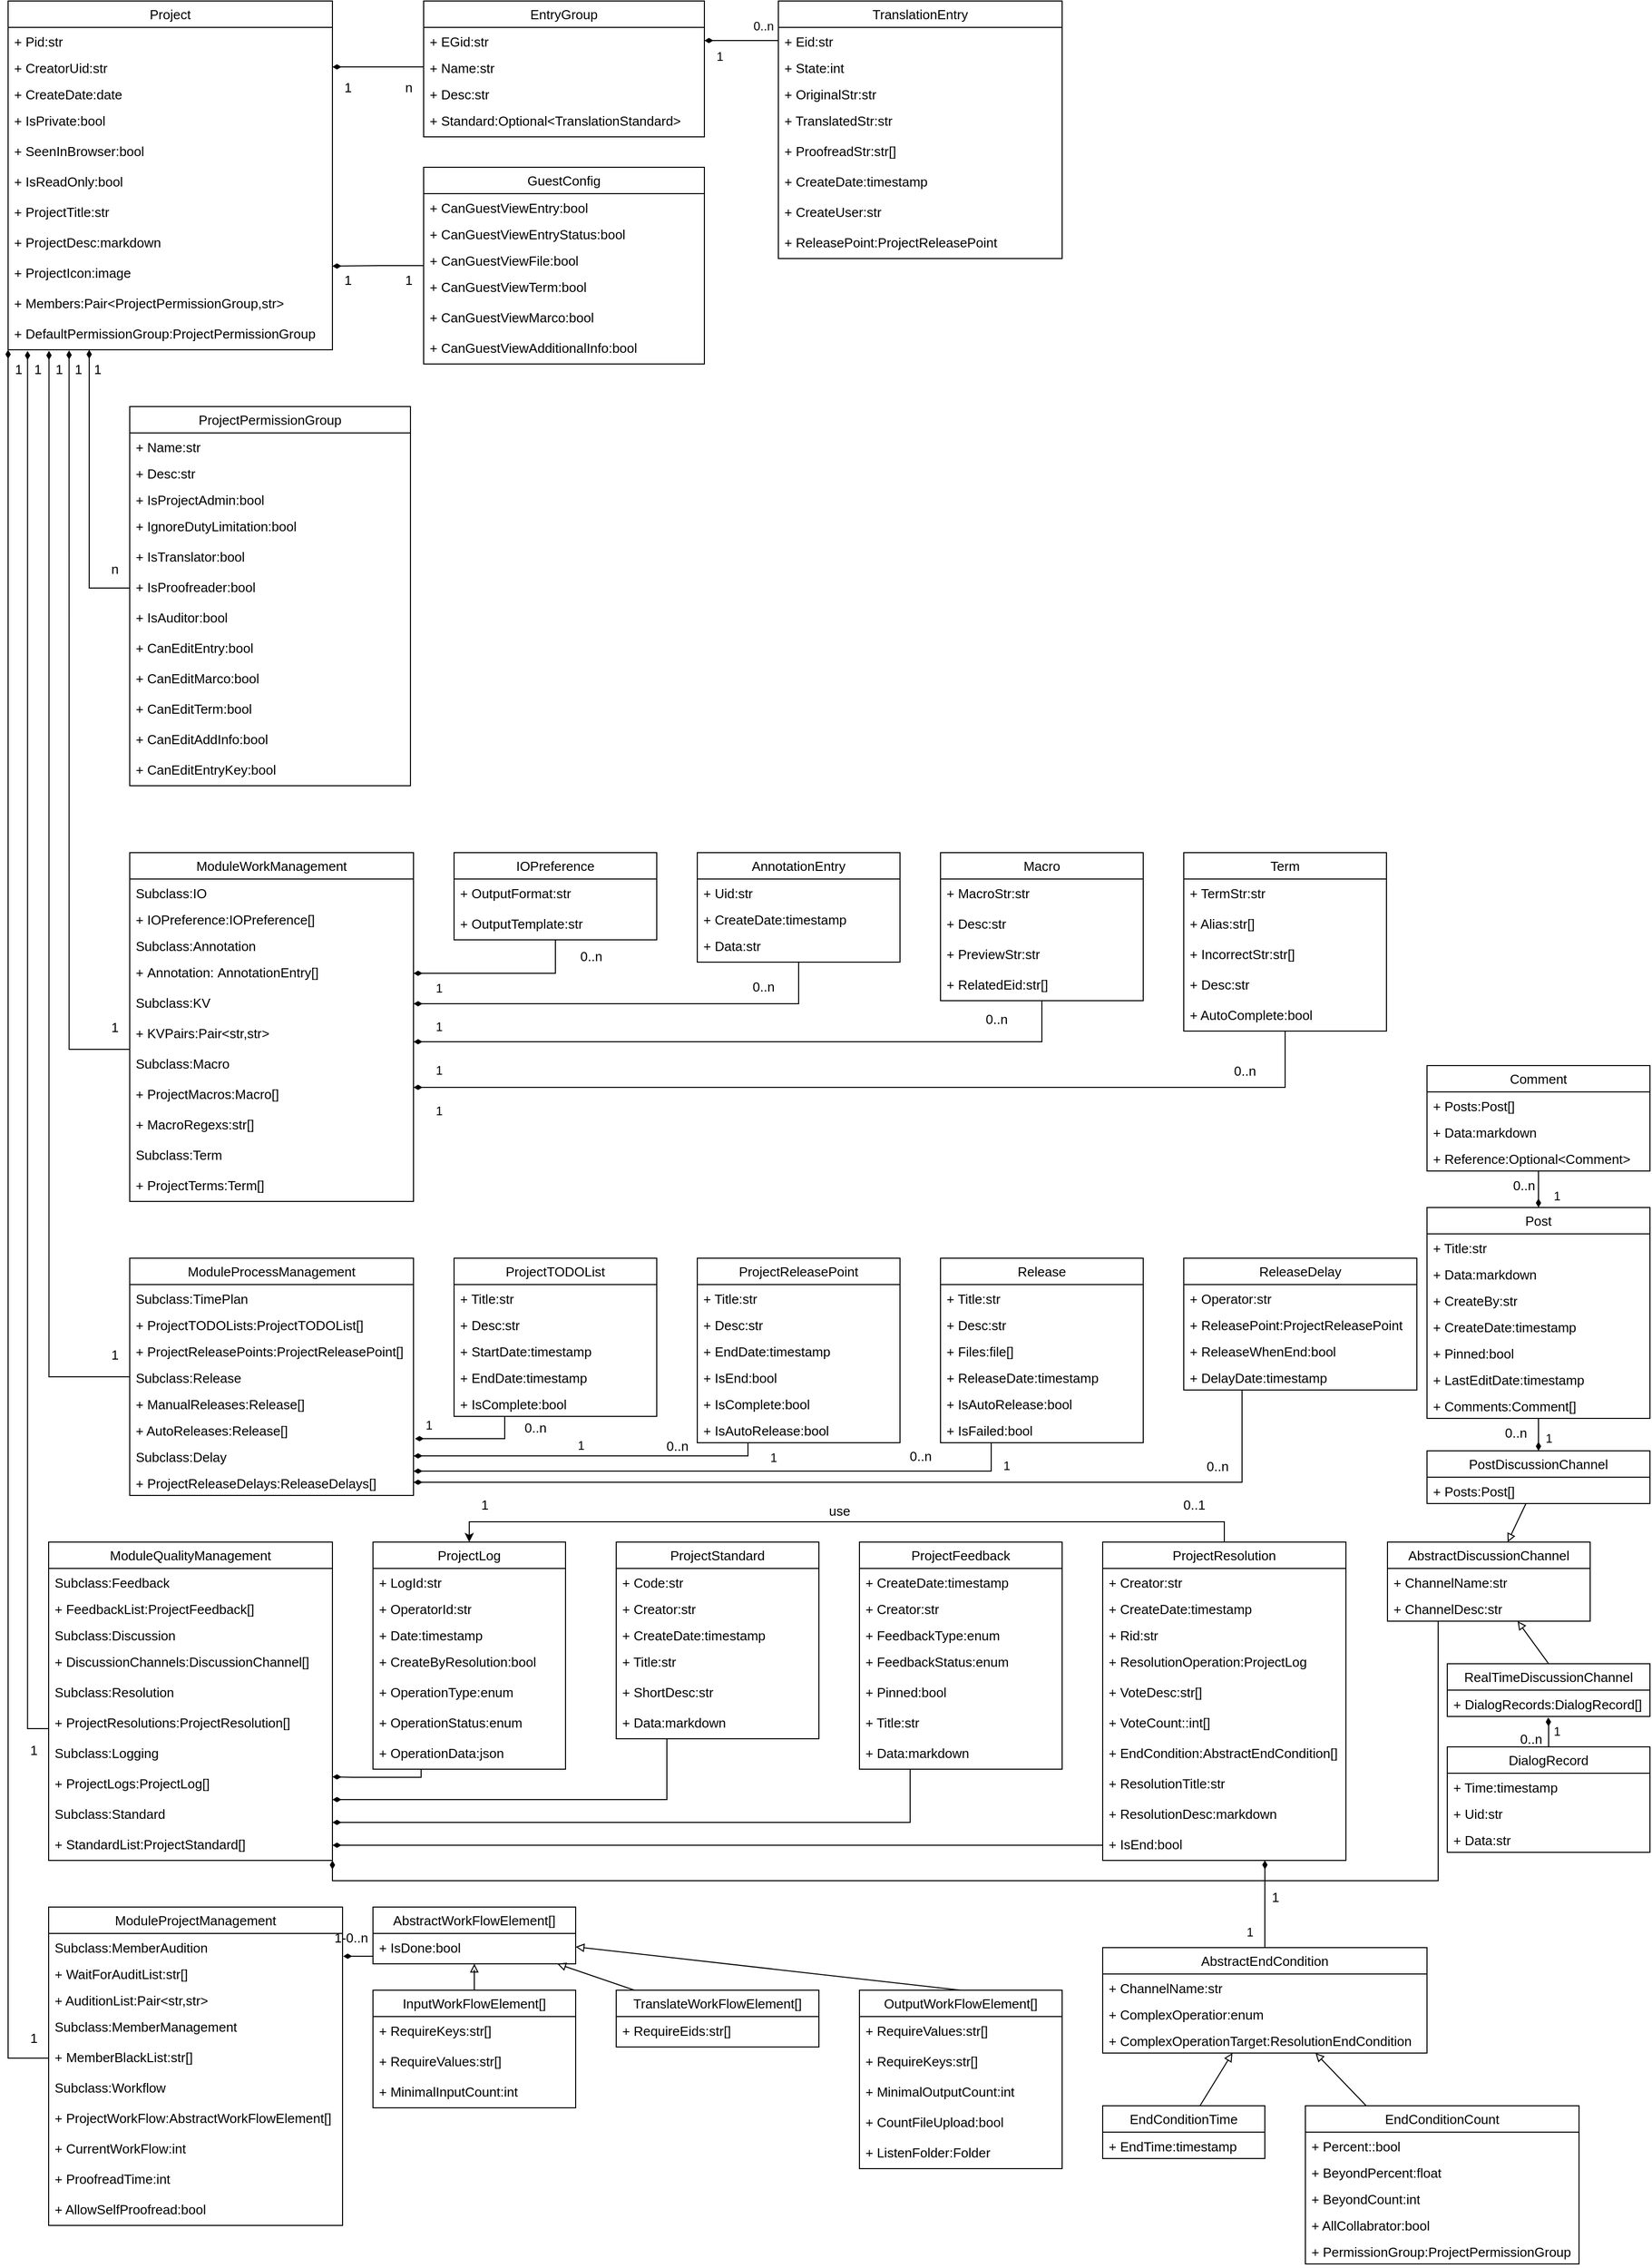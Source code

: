<mxfile version="22.1.22" type="embed">
  <diagram name="第 1 页" id="duQrCIHiaqTd_Oi0UtJW">
    <mxGraphModel dx="1902" dy="824" grid="1" gridSize="10" guides="1" tooltips="1" connect="1" arrows="1" fold="1" page="1" pageScale="1" pageWidth="827" pageHeight="1169" math="0" shadow="0">
      <root>
        <mxCell id="0" />
        <mxCell id="1" parent="0" />
        <mxCell id="gI9t6yz1Oa0XXFwcf4oz-1" value="Project" style="swimlane;fontStyle=0;childLayout=stackLayout;horizontal=1;startSize=26;fillColor=none;horizontalStack=0;resizeParent=1;resizeParentMax=0;resizeLast=0;collapsible=1;marginBottom=0;whiteSpace=wrap;html=1;fontSize=13;" parent="1" vertex="1">
          <mxGeometry x="-800" y="40" width="320" height="344" as="geometry" />
        </mxCell>
        <mxCell id="gI9t6yz1Oa0XXFwcf4oz-2" value="+ Pid:str" style="text;strokeColor=none;fillColor=none;align=left;verticalAlign=top;spacingLeft=4;spacingRight=4;overflow=hidden;rotatable=0;points=[[0,0.5],[1,0.5]];portConstraint=eastwest;whiteSpace=wrap;html=1;fontSize=13;" parent="gI9t6yz1Oa0XXFwcf4oz-1" vertex="1">
          <mxGeometry y="26" width="320" height="26" as="geometry" />
        </mxCell>
        <mxCell id="gI9t6yz1Oa0XXFwcf4oz-3" value="+ CreatorUid:str" style="text;strokeColor=none;fillColor=none;align=left;verticalAlign=top;spacingLeft=4;spacingRight=4;overflow=hidden;rotatable=0;points=[[0,0.5],[1,0.5]];portConstraint=eastwest;whiteSpace=wrap;html=1;fontSize=13;" parent="gI9t6yz1Oa0XXFwcf4oz-1" vertex="1">
          <mxGeometry y="52" width="320" height="26" as="geometry" />
        </mxCell>
        <mxCell id="gI9t6yz1Oa0XXFwcf4oz-4" value="+ CreateDate:date" style="text;strokeColor=none;fillColor=none;align=left;verticalAlign=top;spacingLeft=4;spacingRight=4;overflow=hidden;rotatable=0;points=[[0,0.5],[1,0.5]];portConstraint=eastwest;whiteSpace=wrap;html=1;fontSize=13;" parent="gI9t6yz1Oa0XXFwcf4oz-1" vertex="1">
          <mxGeometry y="78" width="320" height="26" as="geometry" />
        </mxCell>
        <mxCell id="gI9t6yz1Oa0XXFwcf4oz-5" value="+ IsPrivate:bool" style="text;whiteSpace=wrap;html=1;fontFamily=Helvetica;fontSize=13;fontColor=default;spacingLeft=4;" parent="gI9t6yz1Oa0XXFwcf4oz-1" vertex="1">
          <mxGeometry y="104" width="320" height="30" as="geometry" />
        </mxCell>
        <mxCell id="gI9t6yz1Oa0XXFwcf4oz-6" value="+ SeenInBrowser:bool" style="text;whiteSpace=wrap;html=1;fontFamily=Helvetica;fontSize=13;fontColor=default;spacingLeft=4;" parent="gI9t6yz1Oa0XXFwcf4oz-1" vertex="1">
          <mxGeometry y="134" width="320" height="30" as="geometry" />
        </mxCell>
        <mxCell id="gI9t6yz1Oa0XXFwcf4oz-8" value="+ IsReadOnly:bool" style="text;whiteSpace=wrap;html=1;fontFamily=Helvetica;fontSize=13;fontColor=default;spacingLeft=4;" parent="gI9t6yz1Oa0XXFwcf4oz-1" vertex="1">
          <mxGeometry y="164" width="320" height="30" as="geometry" />
        </mxCell>
        <mxCell id="gI9t6yz1Oa0XXFwcf4oz-14" value="+ ProjectTitle:str" style="text;whiteSpace=wrap;html=1;fontFamily=Helvetica;fontSize=13;fontColor=default;spacingLeft=4;" parent="gI9t6yz1Oa0XXFwcf4oz-1" vertex="1">
          <mxGeometry y="194" width="320" height="30" as="geometry" />
        </mxCell>
        <mxCell id="gI9t6yz1Oa0XXFwcf4oz-13" value="+ ProjectDesc:markdown" style="text;whiteSpace=wrap;html=1;fontFamily=Helvetica;fontSize=13;fontColor=default;spacingLeft=4;" parent="gI9t6yz1Oa0XXFwcf4oz-1" vertex="1">
          <mxGeometry y="224" width="320" height="30" as="geometry" />
        </mxCell>
        <mxCell id="gI9t6yz1Oa0XXFwcf4oz-81" value="+ ProjectIcon:image" style="text;whiteSpace=wrap;html=1;fontFamily=Helvetica;fontSize=13;fontColor=default;spacingLeft=4;" parent="gI9t6yz1Oa0XXFwcf4oz-1" vertex="1">
          <mxGeometry y="254" width="320" height="30" as="geometry" />
        </mxCell>
        <mxCell id="gI9t6yz1Oa0XXFwcf4oz-11" value="+ Members:Pair&amp;lt;ProjectPermissionGroup,str&amp;gt;" style="text;whiteSpace=wrap;html=1;fontFamily=Helvetica;fontSize=13;fontColor=default;spacingLeft=4;" parent="gI9t6yz1Oa0XXFwcf4oz-1" vertex="1">
          <mxGeometry y="284" width="320" height="30" as="geometry" />
        </mxCell>
        <mxCell id="gI9t6yz1Oa0XXFwcf4oz-10" value="+ DefaultPermissionGroup:ProjectPermissionGroup" style="text;whiteSpace=wrap;html=1;fontFamily=Helvetica;fontSize=13;fontColor=default;spacingLeft=4;" parent="gI9t6yz1Oa0XXFwcf4oz-1" vertex="1">
          <mxGeometry y="314" width="320" height="30" as="geometry" />
        </mxCell>
        <mxCell id="GkcXhDEHEu3UvXluwhEP-200" style="edgeStyle=orthogonalEdgeStyle;rounded=0;orthogonalLoop=1;jettySize=auto;html=1;entryX=1;entryY=0.25;entryDx=0;entryDy=0;endArrow=diamondThin;endFill=1;fontSize=13;" parent="1" source="gI9t6yz1Oa0XXFwcf4oz-17" target="gI9t6yz1Oa0XXFwcf4oz-81" edge="1">
          <mxGeometry relative="1" as="geometry" />
        </mxCell>
        <mxCell id="gI9t6yz1Oa0XXFwcf4oz-17" value="GuestConfig" style="swimlane;fontStyle=0;childLayout=stackLayout;horizontal=1;startSize=26;fillColor=none;horizontalStack=0;resizeParent=1;resizeParentMax=0;resizeLast=0;collapsible=1;marginBottom=0;whiteSpace=wrap;html=1;fontSize=13;" parent="1" vertex="1">
          <mxGeometry x="-390" y="204" width="277" height="194" as="geometry" />
        </mxCell>
        <mxCell id="gI9t6yz1Oa0XXFwcf4oz-18" value="+ CanGuestViewEntry:bool" style="text;strokeColor=none;fillColor=none;align=left;verticalAlign=top;spacingLeft=4;spacingRight=4;overflow=hidden;rotatable=0;points=[[0,0.5],[1,0.5]];portConstraint=eastwest;whiteSpace=wrap;html=1;fontSize=13;" parent="gI9t6yz1Oa0XXFwcf4oz-17" vertex="1">
          <mxGeometry y="26" width="277" height="26" as="geometry" />
        </mxCell>
        <mxCell id="gI9t6yz1Oa0XXFwcf4oz-19" value="+ CanGuestViewEntryStatus:bool" style="text;strokeColor=none;fillColor=none;align=left;verticalAlign=top;spacingLeft=4;spacingRight=4;overflow=hidden;rotatable=0;points=[[0,0.5],[1,0.5]];portConstraint=eastwest;whiteSpace=wrap;html=1;fontSize=13;" parent="gI9t6yz1Oa0XXFwcf4oz-17" vertex="1">
          <mxGeometry y="52" width="277" height="26" as="geometry" />
        </mxCell>
        <mxCell id="gI9t6yz1Oa0XXFwcf4oz-20" value="+ CanGuestViewFile:bool" style="text;strokeColor=none;fillColor=none;align=left;verticalAlign=top;spacingLeft=4;spacingRight=4;overflow=hidden;rotatable=0;points=[[0,0.5],[1,0.5]];portConstraint=eastwest;whiteSpace=wrap;html=1;fontSize=13;" parent="gI9t6yz1Oa0XXFwcf4oz-17" vertex="1">
          <mxGeometry y="78" width="277" height="26" as="geometry" />
        </mxCell>
        <mxCell id="gI9t6yz1Oa0XXFwcf4oz-21" value="+ CanGuestViewTerm:bool" style="text;whiteSpace=wrap;html=1;fontFamily=Helvetica;fontSize=13;fontColor=default;spacingLeft=4;" parent="gI9t6yz1Oa0XXFwcf4oz-17" vertex="1">
          <mxGeometry y="104" width="277" height="30" as="geometry" />
        </mxCell>
        <mxCell id="gI9t6yz1Oa0XXFwcf4oz-22" value="+ CanGuestViewMarco:bool" style="text;whiteSpace=wrap;html=1;fontFamily=Helvetica;fontSize=13;fontColor=default;spacingLeft=4;" parent="gI9t6yz1Oa0XXFwcf4oz-17" vertex="1">
          <mxGeometry y="134" width="277" height="30" as="geometry" />
        </mxCell>
        <mxCell id="gI9t6yz1Oa0XXFwcf4oz-23" value="+ CanGuestViewAdditionalInfo:bool" style="text;whiteSpace=wrap;html=1;fontFamily=Helvetica;fontSize=13;fontColor=default;spacingLeft=4;" parent="gI9t6yz1Oa0XXFwcf4oz-17" vertex="1">
          <mxGeometry y="164" width="277" height="30" as="geometry" />
        </mxCell>
        <mxCell id="gI9t6yz1Oa0XXFwcf4oz-24" value="EntryGroup" style="swimlane;fontStyle=0;childLayout=stackLayout;horizontal=1;startSize=26;fillColor=none;horizontalStack=0;resizeParent=1;resizeParentMax=0;resizeLast=0;collapsible=1;marginBottom=0;whiteSpace=wrap;html=1;fontSize=13;" parent="1" vertex="1">
          <mxGeometry x="-390" y="40" width="277" height="134" as="geometry" />
        </mxCell>
        <mxCell id="gI9t6yz1Oa0XXFwcf4oz-25" value="+ EGid:str" style="text;strokeColor=none;fillColor=none;align=left;verticalAlign=top;spacingLeft=4;spacingRight=4;overflow=hidden;rotatable=0;points=[[0,0.5],[1,0.5]];portConstraint=eastwest;whiteSpace=wrap;html=1;fontSize=13;" parent="gI9t6yz1Oa0XXFwcf4oz-24" vertex="1">
          <mxGeometry y="26" width="277" height="26" as="geometry" />
        </mxCell>
        <mxCell id="gI9t6yz1Oa0XXFwcf4oz-26" value="+ Name:str" style="text;strokeColor=none;fillColor=none;align=left;verticalAlign=top;spacingLeft=4;spacingRight=4;overflow=hidden;rotatable=0;points=[[0,0.5],[1,0.5]];portConstraint=eastwest;whiteSpace=wrap;html=1;fontSize=13;" parent="gI9t6yz1Oa0XXFwcf4oz-24" vertex="1">
          <mxGeometry y="52" width="277" height="26" as="geometry" />
        </mxCell>
        <mxCell id="gI9t6yz1Oa0XXFwcf4oz-27" value="+ Desc:str" style="text;strokeColor=none;fillColor=none;align=left;verticalAlign=top;spacingLeft=4;spacingRight=4;overflow=hidden;rotatable=0;points=[[0,0.5],[1,0.5]];portConstraint=eastwest;whiteSpace=wrap;html=1;fontSize=13;" parent="gI9t6yz1Oa0XXFwcf4oz-24" vertex="1">
          <mxGeometry y="78" width="277" height="26" as="geometry" />
        </mxCell>
        <mxCell id="gI9t6yz1Oa0XXFwcf4oz-28" value="+ Standard:Optional&amp;lt;TranslationStandard&amp;gt;" style="text;whiteSpace=wrap;html=1;fontFamily=Helvetica;fontSize=13;fontColor=default;spacingLeft=4;" parent="gI9t6yz1Oa0XXFwcf4oz-24" vertex="1">
          <mxGeometry y="104" width="277" height="30" as="geometry" />
        </mxCell>
        <mxCell id="gI9t6yz1Oa0XXFwcf4oz-29" value="TranslationEntry" style="swimlane;fontStyle=0;childLayout=stackLayout;horizontal=1;startSize=26;fillColor=none;horizontalStack=0;resizeParent=1;resizeParentMax=0;resizeLast=0;collapsible=1;marginBottom=0;whiteSpace=wrap;html=1;fontSize=13;" parent="1" vertex="1">
          <mxGeometry x="-40" y="40" width="280" height="254" as="geometry" />
        </mxCell>
        <mxCell id="gI9t6yz1Oa0XXFwcf4oz-30" value="+ Eid:str" style="text;strokeColor=none;fillColor=none;align=left;verticalAlign=top;spacingLeft=4;spacingRight=4;overflow=hidden;rotatable=0;points=[[0,0.5],[1,0.5]];portConstraint=eastwest;whiteSpace=wrap;html=1;fontSize=13;" parent="gI9t6yz1Oa0XXFwcf4oz-29" vertex="1">
          <mxGeometry y="26" width="280" height="26" as="geometry" />
        </mxCell>
        <mxCell id="gI9t6yz1Oa0XXFwcf4oz-31" value="+ State:int" style="text;strokeColor=none;fillColor=none;align=left;verticalAlign=top;spacingLeft=4;spacingRight=4;overflow=hidden;rotatable=0;points=[[0,0.5],[1,0.5]];portConstraint=eastwest;whiteSpace=wrap;html=1;fontSize=13;" parent="gI9t6yz1Oa0XXFwcf4oz-29" vertex="1">
          <mxGeometry y="52" width="280" height="26" as="geometry" />
        </mxCell>
        <mxCell id="gI9t6yz1Oa0XXFwcf4oz-32" value="+ OriginalStr:str" style="text;strokeColor=none;fillColor=none;align=left;verticalAlign=top;spacingLeft=4;spacingRight=4;overflow=hidden;rotatable=0;points=[[0,0.5],[1,0.5]];portConstraint=eastwest;whiteSpace=wrap;html=1;fontSize=13;" parent="gI9t6yz1Oa0XXFwcf4oz-29" vertex="1">
          <mxGeometry y="78" width="280" height="26" as="geometry" />
        </mxCell>
        <mxCell id="gI9t6yz1Oa0XXFwcf4oz-33" value="+ TranslatedStr:str" style="text;whiteSpace=wrap;html=1;fontFamily=Helvetica;fontSize=13;fontColor=default;spacingLeft=4;" parent="gI9t6yz1Oa0XXFwcf4oz-29" vertex="1">
          <mxGeometry y="104" width="280" height="30" as="geometry" />
        </mxCell>
        <mxCell id="gI9t6yz1Oa0XXFwcf4oz-39" value="+ ProofreadStr:str[]" style="text;whiteSpace=wrap;html=1;fontFamily=Helvetica;fontSize=13;fontColor=default;spacingLeft=4;" parent="gI9t6yz1Oa0XXFwcf4oz-29" vertex="1">
          <mxGeometry y="134" width="280" height="30" as="geometry" />
        </mxCell>
        <mxCell id="gI9t6yz1Oa0XXFwcf4oz-41" value="+ CreateDate:timestamp" style="text;whiteSpace=wrap;html=1;fontFamily=Helvetica;fontSize=13;fontColor=default;spacingLeft=4;" parent="gI9t6yz1Oa0XXFwcf4oz-29" vertex="1">
          <mxGeometry y="164" width="280" height="30" as="geometry" />
        </mxCell>
        <mxCell id="gI9t6yz1Oa0XXFwcf4oz-40" value="+ CreateUser:str" style="text;whiteSpace=wrap;html=1;fontFamily=Helvetica;fontSize=13;fontColor=default;spacingLeft=4;" parent="gI9t6yz1Oa0XXFwcf4oz-29" vertex="1">
          <mxGeometry y="194" width="280" height="30" as="geometry" />
        </mxCell>
        <mxCell id="GkcXhDEHEu3UvXluwhEP-43" value="+ ReleasePoint:ProjectReleasePoint" style="text;whiteSpace=wrap;html=1;fontFamily=Helvetica;fontSize=13;fontColor=default;spacingLeft=4;" parent="gI9t6yz1Oa0XXFwcf4oz-29" vertex="1">
          <mxGeometry y="224" width="280" height="30" as="geometry" />
        </mxCell>
        <mxCell id="gI9t6yz1Oa0XXFwcf4oz-55" value="AnnotationEntry" style="swimlane;fontStyle=0;childLayout=stackLayout;horizontal=1;startSize=26;fillColor=none;horizontalStack=0;resizeParent=1;resizeParentMax=0;resizeLast=0;collapsible=1;marginBottom=0;whiteSpace=wrap;html=1;fontSize=13;" parent="1" vertex="1">
          <mxGeometry x="-120" y="880" width="200" height="108" as="geometry" />
        </mxCell>
        <mxCell id="gI9t6yz1Oa0XXFwcf4oz-57" value="+ Uid:str" style="text;strokeColor=none;fillColor=none;align=left;verticalAlign=top;spacingLeft=4;spacingRight=4;overflow=hidden;rotatable=0;points=[[0,0.5],[1,0.5]];portConstraint=eastwest;whiteSpace=wrap;html=1;fontSize=13;" parent="gI9t6yz1Oa0XXFwcf4oz-55" vertex="1">
          <mxGeometry y="26" width="200" height="26" as="geometry" />
        </mxCell>
        <mxCell id="gI9t6yz1Oa0XXFwcf4oz-58" value="+ CreateDate:timestamp" style="text;strokeColor=none;fillColor=none;align=left;verticalAlign=top;spacingLeft=4;spacingRight=4;overflow=hidden;rotatable=0;points=[[0,0.5],[1,0.5]];portConstraint=eastwest;whiteSpace=wrap;html=1;fontSize=13;" parent="gI9t6yz1Oa0XXFwcf4oz-55" vertex="1">
          <mxGeometry y="52" width="200" height="26" as="geometry" />
        </mxCell>
        <mxCell id="gI9t6yz1Oa0XXFwcf4oz-60" value="+ Data:str" style="text;whiteSpace=wrap;html=1;fontFamily=Helvetica;fontSize=13;fontColor=default;spacingLeft=4;" parent="gI9t6yz1Oa0XXFwcf4oz-55" vertex="1">
          <mxGeometry y="78" width="200" height="30" as="geometry" />
        </mxCell>
        <mxCell id="gI9t6yz1Oa0XXFwcf4oz-61" value="ProjectPermissionGroup" style="swimlane;fontStyle=0;childLayout=stackLayout;horizontal=1;startSize=26;fillColor=none;horizontalStack=0;resizeParent=1;resizeParentMax=0;resizeLast=0;collapsible=1;marginBottom=0;whiteSpace=wrap;html=1;fontSize=13;" parent="1" vertex="1">
          <mxGeometry x="-680" y="440" width="277" height="374" as="geometry" />
        </mxCell>
        <mxCell id="gI9t6yz1Oa0XXFwcf4oz-62" value="+ Name:str" style="text;strokeColor=none;fillColor=none;align=left;verticalAlign=top;spacingLeft=4;spacingRight=4;overflow=hidden;rotatable=0;points=[[0,0.5],[1,0.5]];portConstraint=eastwest;whiteSpace=wrap;html=1;fontSize=13;" parent="gI9t6yz1Oa0XXFwcf4oz-61" vertex="1">
          <mxGeometry y="26" width="277" height="26" as="geometry" />
        </mxCell>
        <mxCell id="gI9t6yz1Oa0XXFwcf4oz-63" value="+ Desc:str" style="text;strokeColor=none;fillColor=none;align=left;verticalAlign=top;spacingLeft=4;spacingRight=4;overflow=hidden;rotatable=0;points=[[0,0.5],[1,0.5]];portConstraint=eastwest;whiteSpace=wrap;html=1;fontSize=13;" parent="gI9t6yz1Oa0XXFwcf4oz-61" vertex="1">
          <mxGeometry y="52" width="277" height="26" as="geometry" />
        </mxCell>
        <mxCell id="gI9t6yz1Oa0XXFwcf4oz-64" value="+ IsProjectAdmin:bool" style="text;strokeColor=none;fillColor=none;align=left;verticalAlign=top;spacingLeft=4;spacingRight=4;overflow=hidden;rotatable=0;points=[[0,0.5],[1,0.5]];portConstraint=eastwest;whiteSpace=wrap;html=1;fontSize=13;" parent="gI9t6yz1Oa0XXFwcf4oz-61" vertex="1">
          <mxGeometry y="78" width="277" height="26" as="geometry" />
        </mxCell>
        <mxCell id="gI9t6yz1Oa0XXFwcf4oz-71" value="+ IgnoreDutyLimitation:bool" style="text;whiteSpace=wrap;html=1;fontFamily=Helvetica;fontSize=13;fontColor=default;spacingLeft=4;" parent="gI9t6yz1Oa0XXFwcf4oz-61" vertex="1">
          <mxGeometry y="104" width="277" height="30" as="geometry" />
        </mxCell>
        <mxCell id="gI9t6yz1Oa0XXFwcf4oz-70" value="+ IsTranslator:bool" style="text;whiteSpace=wrap;html=1;fontFamily=Helvetica;fontSize=13;fontColor=default;spacingLeft=4;" parent="gI9t6yz1Oa0XXFwcf4oz-61" vertex="1">
          <mxGeometry y="134" width="277" height="30" as="geometry" />
        </mxCell>
        <mxCell id="gI9t6yz1Oa0XXFwcf4oz-69" value="+ IsProofreader:bool" style="text;whiteSpace=wrap;html=1;fontFamily=Helvetica;fontSize=13;fontColor=default;spacingLeft=4;" parent="gI9t6yz1Oa0XXFwcf4oz-61" vertex="1">
          <mxGeometry y="164" width="277" height="30" as="geometry" />
        </mxCell>
        <mxCell id="gI9t6yz1Oa0XXFwcf4oz-68" value="+ IsAuditor:bool" style="text;whiteSpace=wrap;html=1;fontFamily=Helvetica;fontSize=13;fontColor=default;spacingLeft=4;" parent="gI9t6yz1Oa0XXFwcf4oz-61" vertex="1">
          <mxGeometry y="194" width="277" height="30" as="geometry" />
        </mxCell>
        <mxCell id="gI9t6yz1Oa0XXFwcf4oz-67" value="+ CanEditEntry:bool" style="text;whiteSpace=wrap;html=1;fontFamily=Helvetica;fontSize=13;fontColor=default;spacingLeft=4;" parent="gI9t6yz1Oa0XXFwcf4oz-61" vertex="1">
          <mxGeometry y="224" width="277" height="30" as="geometry" />
        </mxCell>
        <mxCell id="gI9t6yz1Oa0XXFwcf4oz-66" value="+ CanEditMarco:bool" style="text;whiteSpace=wrap;html=1;fontFamily=Helvetica;fontSize=13;fontColor=default;spacingLeft=4;" parent="gI9t6yz1Oa0XXFwcf4oz-61" vertex="1">
          <mxGeometry y="254" width="277" height="30" as="geometry" />
        </mxCell>
        <mxCell id="gI9t6yz1Oa0XXFwcf4oz-65" value="+ CanEditTerm:bool" style="text;whiteSpace=wrap;html=1;fontFamily=Helvetica;fontSize=13;fontColor=default;spacingLeft=4;" parent="gI9t6yz1Oa0XXFwcf4oz-61" vertex="1">
          <mxGeometry y="284" width="277" height="30" as="geometry" />
        </mxCell>
        <mxCell id="gI9t6yz1Oa0XXFwcf4oz-72" value="+ CanEditAddInfo:bool" style="text;whiteSpace=wrap;html=1;fontFamily=Helvetica;fontSize=13;fontColor=default;spacingLeft=4;" parent="gI9t6yz1Oa0XXFwcf4oz-61" vertex="1">
          <mxGeometry y="314" width="277" height="30" as="geometry" />
        </mxCell>
        <mxCell id="gI9t6yz1Oa0XXFwcf4oz-73" value="+ CanEditEntryKey:bool" style="text;whiteSpace=wrap;html=1;fontFamily=Helvetica;fontSize=13;fontColor=default;spacingLeft=4;" parent="gI9t6yz1Oa0XXFwcf4oz-61" vertex="1">
          <mxGeometry y="344" width="277" height="30" as="geometry" />
        </mxCell>
        <mxCell id="gI9t6yz1Oa0XXFwcf4oz-74" value="ModuleProjectManagement" style="swimlane;fontStyle=0;childLayout=stackLayout;horizontal=1;startSize=26;fillColor=none;horizontalStack=0;resizeParent=1;resizeParentMax=0;resizeLast=0;collapsible=1;marginBottom=0;whiteSpace=wrap;html=1;fontSize=13;" parent="1" vertex="1">
          <mxGeometry x="-760" y="1920" width="290" height="314" as="geometry" />
        </mxCell>
        <mxCell id="gI9t6yz1Oa0XXFwcf4oz-75" value="Subclass:MemberAudition" style="text;strokeColor=none;fillColor=none;align=left;verticalAlign=top;spacingLeft=4;spacingRight=4;overflow=hidden;rotatable=0;points=[[0,0.5],[1,0.5]];portConstraint=eastwest;whiteSpace=wrap;html=1;fontSize=13;" parent="gI9t6yz1Oa0XXFwcf4oz-74" vertex="1">
          <mxGeometry y="26" width="290" height="26" as="geometry" />
        </mxCell>
        <mxCell id="gI9t6yz1Oa0XXFwcf4oz-76" value="+ WaitForAuditList:str[]" style="text;strokeColor=none;fillColor=none;align=left;verticalAlign=top;spacingLeft=4;spacingRight=4;overflow=hidden;rotatable=0;points=[[0,0.5],[1,0.5]];portConstraint=eastwest;whiteSpace=wrap;html=1;fontSize=13;" parent="gI9t6yz1Oa0XXFwcf4oz-74" vertex="1">
          <mxGeometry y="52" width="290" height="26" as="geometry" />
        </mxCell>
        <mxCell id="gI9t6yz1Oa0XXFwcf4oz-77" value="+ AuditionList:Pair&amp;lt;str,str&amp;gt;" style="text;strokeColor=none;fillColor=none;align=left;verticalAlign=top;spacingLeft=4;spacingRight=4;overflow=hidden;rotatable=0;points=[[0,0.5],[1,0.5]];portConstraint=eastwest;whiteSpace=wrap;html=1;fontSize=13;" parent="gI9t6yz1Oa0XXFwcf4oz-74" vertex="1">
          <mxGeometry y="78" width="290" height="26" as="geometry" />
        </mxCell>
        <mxCell id="gI9t6yz1Oa0XXFwcf4oz-78" value="Subclass:MemberManagement" style="text;whiteSpace=wrap;html=1;fontFamily=Helvetica;fontSize=13;fontColor=default;spacingLeft=4;" parent="gI9t6yz1Oa0XXFwcf4oz-74" vertex="1">
          <mxGeometry y="104" width="290" height="30" as="geometry" />
        </mxCell>
        <mxCell id="gI9t6yz1Oa0XXFwcf4oz-79" value="+ MemberBlackList:str[]" style="text;whiteSpace=wrap;html=1;fontFamily=Helvetica;fontSize=13;fontColor=default;spacingLeft=4;" parent="gI9t6yz1Oa0XXFwcf4oz-74" vertex="1">
          <mxGeometry y="134" width="290" height="30" as="geometry" />
        </mxCell>
        <mxCell id="GkcXhDEHEu3UvXluwhEP-1" value="Subclass:Workflow" style="text;whiteSpace=wrap;html=1;fontFamily=Helvetica;fontSize=13;fontColor=default;spacingLeft=4;" parent="gI9t6yz1Oa0XXFwcf4oz-74" vertex="1">
          <mxGeometry y="164" width="290" height="30" as="geometry" />
        </mxCell>
        <mxCell id="GkcXhDEHEu3UvXluwhEP-3" value="+ ProjectWorkFlow:AbstractWorkFlowElement[]" style="text;whiteSpace=wrap;html=1;fontFamily=Helvetica;fontSize=13;fontColor=default;spacingLeft=4;" parent="gI9t6yz1Oa0XXFwcf4oz-74" vertex="1">
          <mxGeometry y="194" width="290" height="30" as="geometry" />
        </mxCell>
        <mxCell id="GkcXhDEHEu3UvXluwhEP-14" value="+ CurrentWorkFlow:int" style="text;whiteSpace=wrap;html=1;fontFamily=Helvetica;fontSize=13;fontColor=default;spacingLeft=4;" parent="gI9t6yz1Oa0XXFwcf4oz-74" vertex="1">
          <mxGeometry y="224" width="290" height="30" as="geometry" />
        </mxCell>
        <mxCell id="GkcXhDEHEu3UvXluwhEP-2" value="+ ProofreadTime:int" style="text;whiteSpace=wrap;html=1;fontFamily=Helvetica;fontSize=13;fontColor=default;spacingLeft=4;" parent="gI9t6yz1Oa0XXFwcf4oz-74" vertex="1">
          <mxGeometry y="254" width="290" height="30" as="geometry" />
        </mxCell>
        <mxCell id="GkcXhDEHEu3UvXluwhEP-15" value="+ AllowSelfProofread:bool" style="text;whiteSpace=wrap;html=1;fontFamily=Helvetica;fontSize=13;fontColor=default;spacingLeft=4;" parent="gI9t6yz1Oa0XXFwcf4oz-74" vertex="1">
          <mxGeometry y="284" width="290" height="30" as="geometry" />
        </mxCell>
        <mxCell id="gI9t6yz1Oa0XXFwcf4oz-82" value="ModuleQualityManagement" style="swimlane;fontStyle=0;childLayout=stackLayout;horizontal=1;startSize=26;fillColor=none;horizontalStack=0;resizeParent=1;resizeParentMax=0;resizeLast=0;collapsible=1;marginBottom=0;whiteSpace=wrap;html=1;fontSize=13;" parent="1" vertex="1">
          <mxGeometry x="-760" y="1560" width="280" height="314" as="geometry" />
        </mxCell>
        <mxCell id="gI9t6yz1Oa0XXFwcf4oz-83" value="Subclass:Feedback" style="text;strokeColor=none;fillColor=none;align=left;verticalAlign=top;spacingLeft=4;spacingRight=4;overflow=hidden;rotatable=0;points=[[0,0.5],[1,0.5]];portConstraint=eastwest;whiteSpace=wrap;html=1;fontSize=13;" parent="gI9t6yz1Oa0XXFwcf4oz-82" vertex="1">
          <mxGeometry y="26" width="280" height="26" as="geometry" />
        </mxCell>
        <mxCell id="gI9t6yz1Oa0XXFwcf4oz-84" value="+ FeedbackList:ProjectFeedback[]" style="text;strokeColor=none;fillColor=none;align=left;verticalAlign=top;spacingLeft=4;spacingRight=4;overflow=hidden;rotatable=0;points=[[0,0.5],[1,0.5]];portConstraint=eastwest;whiteSpace=wrap;html=1;fontSize=13;" parent="gI9t6yz1Oa0XXFwcf4oz-82" vertex="1">
          <mxGeometry y="52" width="280" height="26" as="geometry" />
        </mxCell>
        <mxCell id="gI9t6yz1Oa0XXFwcf4oz-85" value="Subclass:Discussion" style="text;strokeColor=none;fillColor=none;align=left;verticalAlign=top;spacingLeft=4;spacingRight=4;overflow=hidden;rotatable=0;points=[[0,0.5],[1,0.5]];portConstraint=eastwest;whiteSpace=wrap;html=1;fontSize=13;" parent="gI9t6yz1Oa0XXFwcf4oz-82" vertex="1">
          <mxGeometry y="78" width="280" height="26" as="geometry" />
        </mxCell>
        <mxCell id="gI9t6yz1Oa0XXFwcf4oz-86" value="+ DiscussionChannels:DiscussionChannel[]" style="text;whiteSpace=wrap;html=1;fontFamily=Helvetica;fontSize=13;fontColor=default;spacingLeft=4;" parent="gI9t6yz1Oa0XXFwcf4oz-82" vertex="1">
          <mxGeometry y="104" width="280" height="30" as="geometry" />
        </mxCell>
        <mxCell id="gI9t6yz1Oa0XXFwcf4oz-87" value="Subclass:Resolution" style="text;whiteSpace=wrap;html=1;fontFamily=Helvetica;fontSize=13;fontColor=default;spacingLeft=4;" parent="gI9t6yz1Oa0XXFwcf4oz-82" vertex="1">
          <mxGeometry y="134" width="280" height="30" as="geometry" />
        </mxCell>
        <mxCell id="gI9t6yz1Oa0XXFwcf4oz-88" value="+ ProjectResolutions:ProjectResolution[]" style="text;whiteSpace=wrap;html=1;fontFamily=Helvetica;fontSize=13;fontColor=default;spacingLeft=4;" parent="gI9t6yz1Oa0XXFwcf4oz-82" vertex="1">
          <mxGeometry y="164" width="280" height="30" as="geometry" />
        </mxCell>
        <mxCell id="gI9t6yz1Oa0XXFwcf4oz-89" value="Subclass:Logging" style="text;whiteSpace=wrap;html=1;fontFamily=Helvetica;fontSize=13;fontColor=default;spacingLeft=4;" parent="gI9t6yz1Oa0XXFwcf4oz-82" vertex="1">
          <mxGeometry y="194" width="280" height="30" as="geometry" />
        </mxCell>
        <mxCell id="gI9t6yz1Oa0XXFwcf4oz-90" value="+ ProjectLogs:ProjectLog[]" style="text;whiteSpace=wrap;html=1;fontFamily=Helvetica;fontSize=13;fontColor=default;spacingLeft=4;" parent="gI9t6yz1Oa0XXFwcf4oz-82" vertex="1">
          <mxGeometry y="224" width="280" height="30" as="geometry" />
        </mxCell>
        <mxCell id="gI9t6yz1Oa0XXFwcf4oz-91" value="Subclass:Standard" style="text;whiteSpace=wrap;html=1;fontFamily=Helvetica;fontSize=13;fontColor=default;spacingLeft=4;" parent="gI9t6yz1Oa0XXFwcf4oz-82" vertex="1">
          <mxGeometry y="254" width="280" height="30" as="geometry" />
        </mxCell>
        <mxCell id="gI9t6yz1Oa0XXFwcf4oz-92" value="+ StandardList:ProjectStandard[]" style="text;whiteSpace=wrap;html=1;fontFamily=Helvetica;fontSize=13;fontColor=default;spacingLeft=4;" parent="gI9t6yz1Oa0XXFwcf4oz-82" vertex="1">
          <mxGeometry y="284" width="280" height="30" as="geometry" />
        </mxCell>
        <mxCell id="GkcXhDEHEu3UvXluwhEP-223" style="edgeStyle=orthogonalEdgeStyle;rounded=0;orthogonalLoop=1;jettySize=auto;html=1;exitX=0.25;exitY=1;exitDx=0;exitDy=0;entryX=1;entryY=0;entryDx=0;entryDy=0;endArrow=diamondThin;endFill=1;fontSize=13;" parent="1" source="gI9t6yz1Oa0XXFwcf4oz-93" target="gI9t6yz1Oa0XXFwcf4oz-91" edge="1">
          <mxGeometry relative="1" as="geometry">
            <Array as="points">
              <mxPoint x="-150" y="1814" />
            </Array>
          </mxGeometry>
        </mxCell>
        <mxCell id="gI9t6yz1Oa0XXFwcf4oz-93" value="ProjectStandard" style="swimlane;fontStyle=0;childLayout=stackLayout;horizontal=1;startSize=26;fillColor=none;horizontalStack=0;resizeParent=1;resizeParentMax=0;resizeLast=0;collapsible=1;marginBottom=0;whiteSpace=wrap;html=1;fontSize=13;" parent="1" vertex="1">
          <mxGeometry x="-200" y="1560" width="200" height="194" as="geometry" />
        </mxCell>
        <mxCell id="gI9t6yz1Oa0XXFwcf4oz-94" value="+ Code:str" style="text;strokeColor=none;fillColor=none;align=left;verticalAlign=top;spacingLeft=4;spacingRight=4;overflow=hidden;rotatable=0;points=[[0,0.5],[1,0.5]];portConstraint=eastwest;whiteSpace=wrap;html=1;fontSize=13;" parent="gI9t6yz1Oa0XXFwcf4oz-93" vertex="1">
          <mxGeometry y="26" width="200" height="26" as="geometry" />
        </mxCell>
        <mxCell id="gI9t6yz1Oa0XXFwcf4oz-95" value="+ Creator:str" style="text;strokeColor=none;fillColor=none;align=left;verticalAlign=top;spacingLeft=4;spacingRight=4;overflow=hidden;rotatable=0;points=[[0,0.5],[1,0.5]];portConstraint=eastwest;whiteSpace=wrap;html=1;fontSize=13;" parent="gI9t6yz1Oa0XXFwcf4oz-93" vertex="1">
          <mxGeometry y="52" width="200" height="26" as="geometry" />
        </mxCell>
        <mxCell id="gI9t6yz1Oa0XXFwcf4oz-96" value="+ CreateDate:timestamp" style="text;strokeColor=none;fillColor=none;align=left;verticalAlign=top;spacingLeft=4;spacingRight=4;overflow=hidden;rotatable=0;points=[[0,0.5],[1,0.5]];portConstraint=eastwest;whiteSpace=wrap;html=1;fontSize=13;" parent="gI9t6yz1Oa0XXFwcf4oz-93" vertex="1">
          <mxGeometry y="78" width="200" height="26" as="geometry" />
        </mxCell>
        <mxCell id="gI9t6yz1Oa0XXFwcf4oz-98" value="+ Title:str" style="text;whiteSpace=wrap;html=1;fontFamily=Helvetica;fontSize=13;fontColor=default;spacingLeft=4;" parent="gI9t6yz1Oa0XXFwcf4oz-93" vertex="1">
          <mxGeometry y="104" width="200" height="30" as="geometry" />
        </mxCell>
        <mxCell id="gI9t6yz1Oa0XXFwcf4oz-99" value="+ ShortDesc:str" style="text;whiteSpace=wrap;html=1;fontFamily=Helvetica;fontSize=13;fontColor=default;spacingLeft=4;" parent="gI9t6yz1Oa0XXFwcf4oz-93" vertex="1">
          <mxGeometry y="134" width="200" height="30" as="geometry" />
        </mxCell>
        <mxCell id="gI9t6yz1Oa0XXFwcf4oz-97" value="+ Data:markdown" style="text;whiteSpace=wrap;html=1;fontFamily=Helvetica;fontSize=13;fontColor=default;spacingLeft=4;" parent="gI9t6yz1Oa0XXFwcf4oz-93" vertex="1">
          <mxGeometry y="164" width="200" height="30" as="geometry" />
        </mxCell>
        <mxCell id="GkcXhDEHEu3UvXluwhEP-222" style="edgeStyle=orthogonalEdgeStyle;rounded=0;orthogonalLoop=1;jettySize=auto;html=1;exitX=0.25;exitY=1;exitDx=0;exitDy=0;entryX=1;entryY=0.25;entryDx=0;entryDy=0;endArrow=diamondThin;endFill=1;fontSize=13;" parent="1" source="gI9t6yz1Oa0XXFwcf4oz-100" target="gI9t6yz1Oa0XXFwcf4oz-90" edge="1">
          <mxGeometry relative="1" as="geometry">
            <Array as="points">
              <mxPoint x="-392" y="1792" />
              <mxPoint x="-460" y="1792" />
            </Array>
          </mxGeometry>
        </mxCell>
        <mxCell id="GkcXhDEHEu3UvXluwhEP-244" style="edgeStyle=orthogonalEdgeStyle;rounded=0;orthogonalLoop=1;jettySize=auto;html=1;entryX=0.5;entryY=0;entryDx=0;entryDy=0;strokeColor=default;endArrow=none;endFill=0;startArrow=classic;startFill=1;fontSize=13;" parent="1" source="gI9t6yz1Oa0XXFwcf4oz-100" target="GkcXhDEHEu3UvXluwhEP-151" edge="1">
          <mxGeometry relative="1" as="geometry">
            <Array as="points">
              <mxPoint x="-345" y="1540" />
              <mxPoint x="400" y="1540" />
            </Array>
          </mxGeometry>
        </mxCell>
        <mxCell id="gI9t6yz1Oa0XXFwcf4oz-100" value="ProjectLog" style="swimlane;fontStyle=0;childLayout=stackLayout;horizontal=1;startSize=26;fillColor=none;horizontalStack=0;resizeParent=1;resizeParentMax=0;resizeLast=0;collapsible=1;marginBottom=0;whiteSpace=wrap;html=1;fontSize=13;" parent="1" vertex="1">
          <mxGeometry x="-440" y="1560" width="190" height="224" as="geometry" />
        </mxCell>
        <mxCell id="gI9t6yz1Oa0XXFwcf4oz-101" value="+ LogId:str" style="text;strokeColor=none;fillColor=none;align=left;verticalAlign=top;spacingLeft=4;spacingRight=4;overflow=hidden;rotatable=0;points=[[0,0.5],[1,0.5]];portConstraint=eastwest;whiteSpace=wrap;html=1;fontSize=13;" parent="gI9t6yz1Oa0XXFwcf4oz-100" vertex="1">
          <mxGeometry y="26" width="190" height="26" as="geometry" />
        </mxCell>
        <mxCell id="gI9t6yz1Oa0XXFwcf4oz-102" value="+ OperatorId:str" style="text;strokeColor=none;fillColor=none;align=left;verticalAlign=top;spacingLeft=4;spacingRight=4;overflow=hidden;rotatable=0;points=[[0,0.5],[1,0.5]];portConstraint=eastwest;whiteSpace=wrap;html=1;fontSize=13;" parent="gI9t6yz1Oa0XXFwcf4oz-100" vertex="1">
          <mxGeometry y="52" width="190" height="26" as="geometry" />
        </mxCell>
        <mxCell id="gI9t6yz1Oa0XXFwcf4oz-103" value="+ Date:timestamp" style="text;strokeColor=none;fillColor=none;align=left;verticalAlign=top;spacingLeft=4;spacingRight=4;overflow=hidden;rotatable=0;points=[[0,0.5],[1,0.5]];portConstraint=eastwest;whiteSpace=wrap;html=1;fontSize=13;" parent="gI9t6yz1Oa0XXFwcf4oz-100" vertex="1">
          <mxGeometry y="78" width="190" height="26" as="geometry" />
        </mxCell>
        <mxCell id="gI9t6yz1Oa0XXFwcf4oz-104" value="+ CreateByResolution:bool" style="text;whiteSpace=wrap;html=1;fontFamily=Helvetica;fontSize=13;fontColor=default;spacingLeft=4;" parent="gI9t6yz1Oa0XXFwcf4oz-100" vertex="1">
          <mxGeometry y="104" width="190" height="30" as="geometry" />
        </mxCell>
        <mxCell id="gI9t6yz1Oa0XXFwcf4oz-105" value="+ OperationType:enum" style="text;whiteSpace=wrap;html=1;fontFamily=Helvetica;fontSize=13;fontColor=default;spacingLeft=4;" parent="gI9t6yz1Oa0XXFwcf4oz-100" vertex="1">
          <mxGeometry y="134" width="190" height="30" as="geometry" />
        </mxCell>
        <mxCell id="gI9t6yz1Oa0XXFwcf4oz-107" value="+ OperationStatus:enum" style="text;whiteSpace=wrap;html=1;fontFamily=Helvetica;fontSize=13;fontColor=default;spacingLeft=4;" parent="gI9t6yz1Oa0XXFwcf4oz-100" vertex="1">
          <mxGeometry y="164" width="190" height="30" as="geometry" />
        </mxCell>
        <mxCell id="gI9t6yz1Oa0XXFwcf4oz-106" value="+ OperationData:json" style="text;whiteSpace=wrap;html=1;fontFamily=Helvetica;fontSize=13;fontColor=default;spacingLeft=4;" parent="gI9t6yz1Oa0XXFwcf4oz-100" vertex="1">
          <mxGeometry y="194" width="190" height="30" as="geometry" />
        </mxCell>
        <mxCell id="GkcXhDEHEu3UvXluwhEP-4" value="AbstractWorkFlowElement[]" style="swimlane;fontStyle=0;childLayout=stackLayout;horizontal=1;startSize=26;fillColor=none;horizontalStack=0;resizeParent=1;resizeParentMax=0;resizeLast=0;collapsible=1;marginBottom=0;whiteSpace=wrap;html=1;fontSize=13;" parent="1" vertex="1">
          <mxGeometry x="-440" y="1920" width="200" height="56" as="geometry" />
        </mxCell>
        <mxCell id="GkcXhDEHEu3UvXluwhEP-13" value="+ IsDone:bool" style="text;whiteSpace=wrap;html=1;fontFamily=Helvetica;fontSize=13;fontColor=default;spacingLeft=4;" parent="GkcXhDEHEu3UvXluwhEP-4" vertex="1">
          <mxGeometry y="26" width="200" height="30" as="geometry" />
        </mxCell>
        <mxCell id="GkcXhDEHEu3UvXluwhEP-16" value="ModuleProcessManagement" style="swimlane;fontStyle=0;childLayout=stackLayout;horizontal=1;startSize=26;fillColor=none;horizontalStack=0;resizeParent=1;resizeParentMax=0;resizeLast=0;collapsible=1;marginBottom=0;whiteSpace=wrap;html=1;fontSize=13;" parent="1" vertex="1">
          <mxGeometry x="-680" y="1280" width="280" height="234" as="geometry" />
        </mxCell>
        <mxCell id="GkcXhDEHEu3UvXluwhEP-17" value="Subclass:TimePlan" style="text;strokeColor=none;fillColor=none;align=left;verticalAlign=top;spacingLeft=4;spacingRight=4;overflow=hidden;rotatable=0;points=[[0,0.5],[1,0.5]];portConstraint=eastwest;whiteSpace=wrap;html=1;fontSize=13;" parent="GkcXhDEHEu3UvXluwhEP-16" vertex="1">
          <mxGeometry y="26" width="280" height="26" as="geometry" />
        </mxCell>
        <mxCell id="GkcXhDEHEu3UvXluwhEP-18" value="+ ProjectTODOLists:ProjectTODOList[]" style="text;strokeColor=none;fillColor=none;align=left;verticalAlign=top;spacingLeft=4;spacingRight=4;overflow=hidden;rotatable=0;points=[[0,0.5],[1,0.5]];portConstraint=eastwest;whiteSpace=wrap;html=1;fontSize=13;" parent="GkcXhDEHEu3UvXluwhEP-16" vertex="1">
          <mxGeometry y="52" width="280" height="26" as="geometry" />
        </mxCell>
        <mxCell id="GkcXhDEHEu3UvXluwhEP-41" value="+ ProjectReleasePoints:ProjectReleasePoint[]" style="text;strokeColor=none;fillColor=none;align=left;verticalAlign=top;spacingLeft=4;spacingRight=4;overflow=hidden;rotatable=0;points=[[0,0.5],[1,0.5]];portConstraint=eastwest;whiteSpace=wrap;html=1;fontSize=13;" parent="GkcXhDEHEu3UvXluwhEP-16" vertex="1">
          <mxGeometry y="78" width="280" height="26" as="geometry" />
        </mxCell>
        <mxCell id="GkcXhDEHEu3UvXluwhEP-40" value="Subclass:Release" style="text;strokeColor=none;fillColor=none;align=left;verticalAlign=top;spacingLeft=4;spacingRight=4;overflow=hidden;rotatable=0;points=[[0,0.5],[1,0.5]];portConstraint=eastwest;whiteSpace=wrap;html=1;fontSize=13;" parent="GkcXhDEHEu3UvXluwhEP-16" vertex="1">
          <mxGeometry y="104" width="280" height="26" as="geometry" />
        </mxCell>
        <mxCell id="GkcXhDEHEu3UvXluwhEP-39" value="+ ManualReleases:Release[]" style="text;strokeColor=none;fillColor=none;align=left;verticalAlign=top;spacingLeft=4;spacingRight=4;overflow=hidden;rotatable=0;points=[[0,0.5],[1,0.5]];portConstraint=eastwest;whiteSpace=wrap;html=1;fontSize=13;" parent="GkcXhDEHEu3UvXluwhEP-16" vertex="1">
          <mxGeometry y="130" width="280" height="26" as="geometry" />
        </mxCell>
        <mxCell id="GkcXhDEHEu3UvXluwhEP-42" value="+ AutoReleases:Release[]" style="text;strokeColor=none;fillColor=none;align=left;verticalAlign=top;spacingLeft=4;spacingRight=4;overflow=hidden;rotatable=0;points=[[0,0.5],[1,0.5]];portConstraint=eastwest;whiteSpace=wrap;html=1;fontSize=13;" parent="GkcXhDEHEu3UvXluwhEP-16" vertex="1">
          <mxGeometry y="156" width="280" height="26" as="geometry" />
        </mxCell>
        <mxCell id="GkcXhDEHEu3UvXluwhEP-44" value="Subclass:Delay" style="text;strokeColor=none;fillColor=none;align=left;verticalAlign=top;spacingLeft=4;spacingRight=4;overflow=hidden;rotatable=0;points=[[0,0.5],[1,0.5]];portConstraint=eastwest;whiteSpace=wrap;html=1;fontSize=13;" parent="GkcXhDEHEu3UvXluwhEP-16" vertex="1">
          <mxGeometry y="182" width="280" height="26" as="geometry" />
        </mxCell>
        <mxCell id="GkcXhDEHEu3UvXluwhEP-45" value="+ ProjectReleaseDelays:ReleaseDelays[]" style="text;strokeColor=none;fillColor=none;align=left;verticalAlign=top;spacingLeft=4;spacingRight=4;overflow=hidden;rotatable=0;points=[[0,0.5],[1,0.5]];portConstraint=eastwest;whiteSpace=wrap;html=1;fontSize=13;" parent="GkcXhDEHEu3UvXluwhEP-16" vertex="1">
          <mxGeometry y="208" width="280" height="26" as="geometry" />
        </mxCell>
        <mxCell id="GkcXhDEHEu3UvXluwhEP-27" value="ModuleWorkManagement" style="swimlane;fontStyle=0;childLayout=stackLayout;horizontal=1;startSize=26;fillColor=none;horizontalStack=0;resizeParent=1;resizeParentMax=0;resizeLast=0;collapsible=1;marginBottom=0;whiteSpace=wrap;html=1;fontSize=13;" parent="1" vertex="1">
          <mxGeometry x="-680" y="880" width="280" height="344" as="geometry" />
        </mxCell>
        <mxCell id="GkcXhDEHEu3UvXluwhEP-28" value="Subclass:IO" style="text;strokeColor=none;fillColor=none;align=left;verticalAlign=top;spacingLeft=4;spacingRight=4;overflow=hidden;rotatable=0;points=[[0,0.5],[1,0.5]];portConstraint=eastwest;whiteSpace=wrap;html=1;fontSize=13;" parent="GkcXhDEHEu3UvXluwhEP-27" vertex="1">
          <mxGeometry y="26" width="280" height="26" as="geometry" />
        </mxCell>
        <mxCell id="GkcXhDEHEu3UvXluwhEP-29" value="+ IOPreference:IOPreference[]" style="text;strokeColor=none;fillColor=none;align=left;verticalAlign=top;spacingLeft=4;spacingRight=4;overflow=hidden;rotatable=0;points=[[0,0.5],[1,0.5]];portConstraint=eastwest;whiteSpace=wrap;html=1;fontSize=13;" parent="GkcXhDEHEu3UvXluwhEP-27" vertex="1">
          <mxGeometry y="52" width="280" height="26" as="geometry" />
        </mxCell>
        <mxCell id="GkcXhDEHEu3UvXluwhEP-30" value="Subclass:Annotation" style="text;strokeColor=none;fillColor=none;align=left;verticalAlign=top;spacingLeft=4;spacingRight=4;overflow=hidden;rotatable=0;points=[[0,0.5],[1,0.5]];portConstraint=eastwest;whiteSpace=wrap;html=1;fontSize=13;" parent="GkcXhDEHEu3UvXluwhEP-27" vertex="1">
          <mxGeometry y="78" width="280" height="26" as="geometry" />
        </mxCell>
        <mxCell id="GkcXhDEHEu3UvXluwhEP-31" value="+&amp;nbsp;Annotation:&amp;nbsp;AnnotationEntry[]" style="text;whiteSpace=wrap;html=1;fontFamily=Helvetica;fontSize=13;fontColor=default;spacingLeft=4;" parent="GkcXhDEHEu3UvXluwhEP-27" vertex="1">
          <mxGeometry y="104" width="280" height="30" as="geometry" />
        </mxCell>
        <mxCell id="GkcXhDEHEu3UvXluwhEP-34" value="Subclass:KV" style="text;whiteSpace=wrap;html=1;fontFamily=Helvetica;fontSize=13;fontColor=default;spacingLeft=4;" parent="GkcXhDEHEu3UvXluwhEP-27" vertex="1">
          <mxGeometry y="134" width="280" height="30" as="geometry" />
        </mxCell>
        <mxCell id="GkcXhDEHEu3UvXluwhEP-35" value="+ KVPairs:Pair&amp;lt;str,str&amp;gt;" style="text;whiteSpace=wrap;html=1;fontFamily=Helvetica;fontSize=13;fontColor=default;spacingLeft=4;" parent="GkcXhDEHEu3UvXluwhEP-27" vertex="1">
          <mxGeometry y="164" width="280" height="30" as="geometry" />
        </mxCell>
        <mxCell id="GkcXhDEHEu3UvXluwhEP-32" value="Subclass:Macro" style="text;whiteSpace=wrap;html=1;fontFamily=Helvetica;fontSize=13;fontColor=default;spacingLeft=4;" parent="GkcXhDEHEu3UvXluwhEP-27" vertex="1">
          <mxGeometry y="194" width="280" height="30" as="geometry" />
        </mxCell>
        <mxCell id="GkcXhDEHEu3UvXluwhEP-33" value="+ ProjectMacros:Macro[]" style="text;whiteSpace=wrap;html=1;fontFamily=Helvetica;fontSize=13;fontColor=default;spacingLeft=4;" parent="GkcXhDEHEu3UvXluwhEP-27" vertex="1">
          <mxGeometry y="224" width="280" height="30" as="geometry" />
        </mxCell>
        <mxCell id="GkcXhDEHEu3UvXluwhEP-47" value="+ MacroRegexs:str[]" style="text;whiteSpace=wrap;html=1;fontFamily=Helvetica;fontSize=13;fontColor=default;spacingLeft=4;" parent="GkcXhDEHEu3UvXluwhEP-27" vertex="1">
          <mxGeometry y="254" width="280" height="30" as="geometry" />
        </mxCell>
        <mxCell id="GkcXhDEHEu3UvXluwhEP-36" value="Subclass:Term" style="text;whiteSpace=wrap;html=1;fontFamily=Helvetica;fontSize=13;fontColor=default;spacingLeft=4;" parent="GkcXhDEHEu3UvXluwhEP-27" vertex="1">
          <mxGeometry y="284" width="280" height="30" as="geometry" />
        </mxCell>
        <mxCell id="GkcXhDEHEu3UvXluwhEP-37" value="+ ProjectTerms:Term[]" style="text;whiteSpace=wrap;html=1;fontFamily=Helvetica;fontSize=13;fontColor=default;spacingLeft=4;" parent="GkcXhDEHEu3UvXluwhEP-27" vertex="1">
          <mxGeometry y="314" width="280" height="30" as="geometry" />
        </mxCell>
        <mxCell id="GkcXhDEHEu3UvXluwhEP-48" value="Macro" style="swimlane;fontStyle=0;childLayout=stackLayout;horizontal=1;startSize=26;fillColor=none;horizontalStack=0;resizeParent=1;resizeParentMax=0;resizeLast=0;collapsible=1;marginBottom=0;whiteSpace=wrap;html=1;fontSize=13;" parent="1" vertex="1">
          <mxGeometry x="120" y="880" width="200" height="146" as="geometry" />
        </mxCell>
        <mxCell id="GkcXhDEHEu3UvXluwhEP-52" value="+ MacroStr:str" style="text;whiteSpace=wrap;html=1;fontFamily=Helvetica;fontSize=13;fontColor=default;spacingLeft=4;" parent="GkcXhDEHEu3UvXluwhEP-48" vertex="1">
          <mxGeometry y="26" width="200" height="30" as="geometry" />
        </mxCell>
        <mxCell id="GkcXhDEHEu3UvXluwhEP-53" value="+ Desc:str" style="text;whiteSpace=wrap;html=1;fontFamily=Helvetica;fontSize=13;fontColor=default;spacingLeft=4;" parent="GkcXhDEHEu3UvXluwhEP-48" vertex="1">
          <mxGeometry y="56" width="200" height="30" as="geometry" />
        </mxCell>
        <mxCell id="GkcXhDEHEu3UvXluwhEP-55" value="+ PreviewStr:str" style="text;whiteSpace=wrap;html=1;fontFamily=Helvetica;fontSize=13;fontColor=default;spacingLeft=4;" parent="GkcXhDEHEu3UvXluwhEP-48" vertex="1">
          <mxGeometry y="86" width="200" height="30" as="geometry" />
        </mxCell>
        <mxCell id="GkcXhDEHEu3UvXluwhEP-54" value="+ RelatedEid:str[]" style="text;whiteSpace=wrap;html=1;fontFamily=Helvetica;fontSize=13;fontColor=default;spacingLeft=4;" parent="GkcXhDEHEu3UvXluwhEP-48" vertex="1">
          <mxGeometry y="116" width="200" height="30" as="geometry" />
        </mxCell>
        <mxCell id="GkcXhDEHEu3UvXluwhEP-56" value="IOPreference" style="swimlane;fontStyle=0;childLayout=stackLayout;horizontal=1;startSize=26;fillColor=none;horizontalStack=0;resizeParent=1;resizeParentMax=0;resizeLast=0;collapsible=1;marginBottom=0;whiteSpace=wrap;html=1;fontSize=13;" parent="1" vertex="1">
          <mxGeometry x="-360" y="880" width="200" height="86" as="geometry" />
        </mxCell>
        <mxCell id="GkcXhDEHEu3UvXluwhEP-59" value="+ OutputFormat:str" style="text;whiteSpace=wrap;html=1;fontFamily=Helvetica;fontSize=13;fontColor=default;spacingLeft=4;" parent="GkcXhDEHEu3UvXluwhEP-56" vertex="1">
          <mxGeometry y="26" width="200" height="30" as="geometry" />
        </mxCell>
        <mxCell id="GkcXhDEHEu3UvXluwhEP-60" value="+ OutputTemplate:str" style="text;whiteSpace=wrap;html=1;fontFamily=Helvetica;fontSize=13;fontColor=default;spacingLeft=4;" parent="GkcXhDEHEu3UvXluwhEP-56" vertex="1">
          <mxGeometry y="56" width="200" height="30" as="geometry" />
        </mxCell>
        <mxCell id="GkcXhDEHEu3UvXluwhEP-68" value="Term" style="swimlane;fontStyle=0;childLayout=stackLayout;horizontal=1;startSize=26;fillColor=none;horizontalStack=0;resizeParent=1;resizeParentMax=0;resizeLast=0;collapsible=1;marginBottom=0;whiteSpace=wrap;html=1;fontSize=13;" parent="1" vertex="1">
          <mxGeometry x="360" y="880" width="200" height="176" as="geometry" />
        </mxCell>
        <mxCell id="GkcXhDEHEu3UvXluwhEP-69" value="+ TermStr:str" style="text;whiteSpace=wrap;html=1;fontFamily=Helvetica;fontSize=13;fontColor=default;spacingLeft=4;" parent="GkcXhDEHEu3UvXluwhEP-68" vertex="1">
          <mxGeometry y="26" width="200" height="30" as="geometry" />
        </mxCell>
        <mxCell id="GkcXhDEHEu3UvXluwhEP-70" value="+ Alias:str[]" style="text;whiteSpace=wrap;html=1;fontFamily=Helvetica;fontSize=13;fontColor=default;spacingLeft=4;" parent="GkcXhDEHEu3UvXluwhEP-68" vertex="1">
          <mxGeometry y="56" width="200" height="30" as="geometry" />
        </mxCell>
        <mxCell id="GkcXhDEHEu3UvXluwhEP-71" value="+ IncorrectStr:str[]" style="text;whiteSpace=wrap;html=1;fontFamily=Helvetica;fontSize=13;fontColor=default;spacingLeft=4;" parent="GkcXhDEHEu3UvXluwhEP-68" vertex="1">
          <mxGeometry y="86" width="200" height="30" as="geometry" />
        </mxCell>
        <mxCell id="GkcXhDEHEu3UvXluwhEP-72" value="+ Desc:str" style="text;whiteSpace=wrap;html=1;fontFamily=Helvetica;fontSize=13;fontColor=default;spacingLeft=4;" parent="GkcXhDEHEu3UvXluwhEP-68" vertex="1">
          <mxGeometry y="116" width="200" height="30" as="geometry" />
        </mxCell>
        <mxCell id="GkcXhDEHEu3UvXluwhEP-75" value="+ AutoComplete:bool" style="text;whiteSpace=wrap;html=1;fontFamily=Helvetica;fontSize=13;fontColor=default;spacingLeft=4;" parent="GkcXhDEHEu3UvXluwhEP-68" vertex="1">
          <mxGeometry y="146" width="200" height="30" as="geometry" />
        </mxCell>
        <mxCell id="GkcXhDEHEu3UvXluwhEP-76" value="ProjectTODOList" style="swimlane;fontStyle=0;childLayout=stackLayout;horizontal=1;startSize=26;fillColor=none;horizontalStack=0;resizeParent=1;resizeParentMax=0;resizeLast=0;collapsible=1;marginBottom=0;whiteSpace=wrap;html=1;fontSize=13;" parent="1" vertex="1">
          <mxGeometry x="-360" y="1280" width="200" height="156" as="geometry" />
        </mxCell>
        <mxCell id="GkcXhDEHEu3UvXluwhEP-78" value="+ Title:str" style="text;strokeColor=none;fillColor=none;align=left;verticalAlign=top;spacingLeft=4;spacingRight=4;overflow=hidden;rotatable=0;points=[[0,0.5],[1,0.5]];portConstraint=eastwest;whiteSpace=wrap;html=1;fontSize=13;" parent="GkcXhDEHEu3UvXluwhEP-76" vertex="1">
          <mxGeometry y="26" width="200" height="26" as="geometry" />
        </mxCell>
        <mxCell id="GkcXhDEHEu3UvXluwhEP-87" value="+ Desc:str" style="text;strokeColor=none;fillColor=none;align=left;verticalAlign=top;spacingLeft=4;spacingRight=4;overflow=hidden;rotatable=0;points=[[0,0.5],[1,0.5]];portConstraint=eastwest;whiteSpace=wrap;html=1;fontSize=13;" parent="GkcXhDEHEu3UvXluwhEP-76" vertex="1">
          <mxGeometry y="52" width="200" height="26" as="geometry" />
        </mxCell>
        <mxCell id="GkcXhDEHEu3UvXluwhEP-85" value="+ StartDate:timestamp" style="text;strokeColor=none;fillColor=none;align=left;verticalAlign=top;spacingLeft=4;spacingRight=4;overflow=hidden;rotatable=0;points=[[0,0.5],[1,0.5]];portConstraint=eastwest;whiteSpace=wrap;html=1;fontSize=13;" parent="GkcXhDEHEu3UvXluwhEP-76" vertex="1">
          <mxGeometry y="78" width="200" height="26" as="geometry" />
        </mxCell>
        <mxCell id="GkcXhDEHEu3UvXluwhEP-88" value="+ EndDate:timestamp" style="text;strokeColor=none;fillColor=none;align=left;verticalAlign=top;spacingLeft=4;spacingRight=4;overflow=hidden;rotatable=0;points=[[0,0.5],[1,0.5]];portConstraint=eastwest;whiteSpace=wrap;html=1;fontSize=13;" parent="GkcXhDEHEu3UvXluwhEP-76" vertex="1">
          <mxGeometry y="104" width="200" height="26" as="geometry" />
        </mxCell>
        <mxCell id="GkcXhDEHEu3UvXluwhEP-86" value="+ IsComplete:bool" style="text;strokeColor=none;fillColor=none;align=left;verticalAlign=top;spacingLeft=4;spacingRight=4;overflow=hidden;rotatable=0;points=[[0,0.5],[1,0.5]];portConstraint=eastwest;whiteSpace=wrap;html=1;fontSize=13;" parent="GkcXhDEHEu3UvXluwhEP-76" vertex="1">
          <mxGeometry y="130" width="200" height="26" as="geometry" />
        </mxCell>
        <mxCell id="GkcXhDEHEu3UvXluwhEP-90" value="ProjectReleasePoint" style="swimlane;fontStyle=0;childLayout=stackLayout;horizontal=1;startSize=26;fillColor=none;horizontalStack=0;resizeParent=1;resizeParentMax=0;resizeLast=0;collapsible=1;marginBottom=0;whiteSpace=wrap;html=1;fontSize=13;" parent="1" vertex="1">
          <mxGeometry x="-120" y="1280" width="200" height="182" as="geometry" />
        </mxCell>
        <mxCell id="GkcXhDEHEu3UvXluwhEP-91" value="+ Title:str" style="text;strokeColor=none;fillColor=none;align=left;verticalAlign=top;spacingLeft=4;spacingRight=4;overflow=hidden;rotatable=0;points=[[0,0.5],[1,0.5]];portConstraint=eastwest;whiteSpace=wrap;html=1;fontSize=13;" parent="GkcXhDEHEu3UvXluwhEP-90" vertex="1">
          <mxGeometry y="26" width="200" height="26" as="geometry" />
        </mxCell>
        <mxCell id="GkcXhDEHEu3UvXluwhEP-93" value="+ Desc:str" style="text;strokeColor=none;fillColor=none;align=left;verticalAlign=top;spacingLeft=4;spacingRight=4;overflow=hidden;rotatable=0;points=[[0,0.5],[1,0.5]];portConstraint=eastwest;whiteSpace=wrap;html=1;fontSize=13;" parent="GkcXhDEHEu3UvXluwhEP-90" vertex="1">
          <mxGeometry y="52" width="200" height="26" as="geometry" />
        </mxCell>
        <mxCell id="GkcXhDEHEu3UvXluwhEP-95" value="+ EndDate:timestamp" style="text;strokeColor=none;fillColor=none;align=left;verticalAlign=top;spacingLeft=4;spacingRight=4;overflow=hidden;rotatable=0;points=[[0,0.5],[1,0.5]];portConstraint=eastwest;whiteSpace=wrap;html=1;fontSize=13;" parent="GkcXhDEHEu3UvXluwhEP-90" vertex="1">
          <mxGeometry y="78" width="200" height="26" as="geometry" />
        </mxCell>
        <mxCell id="GkcXhDEHEu3UvXluwhEP-96" value="+ IsEnd:bool" style="text;strokeColor=none;fillColor=none;align=left;verticalAlign=top;spacingLeft=4;spacingRight=4;overflow=hidden;rotatable=0;points=[[0,0.5],[1,0.5]];portConstraint=eastwest;whiteSpace=wrap;html=1;fontSize=13;" parent="GkcXhDEHEu3UvXluwhEP-90" vertex="1">
          <mxGeometry y="104" width="200" height="26" as="geometry" />
        </mxCell>
        <mxCell id="GkcXhDEHEu3UvXluwhEP-97" value="+ IsComplete:bool" style="text;strokeColor=none;fillColor=none;align=left;verticalAlign=top;spacingLeft=4;spacingRight=4;overflow=hidden;rotatable=0;points=[[0,0.5],[1,0.5]];portConstraint=eastwest;whiteSpace=wrap;html=1;fontSize=13;" parent="GkcXhDEHEu3UvXluwhEP-90" vertex="1">
          <mxGeometry y="130" width="200" height="26" as="geometry" />
        </mxCell>
        <mxCell id="GkcXhDEHEu3UvXluwhEP-98" value="+ IsAutoRelease:bool" style="text;strokeColor=none;fillColor=none;align=left;verticalAlign=top;spacingLeft=4;spacingRight=4;overflow=hidden;rotatable=0;points=[[0,0.5],[1,0.5]];portConstraint=eastwest;whiteSpace=wrap;html=1;fontSize=13;" parent="GkcXhDEHEu3UvXluwhEP-90" vertex="1">
          <mxGeometry y="156" width="200" height="26" as="geometry" />
        </mxCell>
        <mxCell id="GkcXhDEHEu3UvXluwhEP-99" value="Release" style="swimlane;fontStyle=0;childLayout=stackLayout;horizontal=1;startSize=26;fillColor=none;horizontalStack=0;resizeParent=1;resizeParentMax=0;resizeLast=0;collapsible=1;marginBottom=0;whiteSpace=wrap;html=1;fontSize=13;" parent="1" vertex="1">
          <mxGeometry x="120" y="1280" width="200" height="182" as="geometry" />
        </mxCell>
        <mxCell id="GkcXhDEHEu3UvXluwhEP-100" value="+ Title:str" style="text;strokeColor=none;fillColor=none;align=left;verticalAlign=top;spacingLeft=4;spacingRight=4;overflow=hidden;rotatable=0;points=[[0,0.5],[1,0.5]];portConstraint=eastwest;whiteSpace=wrap;html=1;fontSize=13;" parent="GkcXhDEHEu3UvXluwhEP-99" vertex="1">
          <mxGeometry y="26" width="200" height="26" as="geometry" />
        </mxCell>
        <mxCell id="GkcXhDEHEu3UvXluwhEP-102" value="+ Desc:str" style="text;strokeColor=none;fillColor=none;align=left;verticalAlign=top;spacingLeft=4;spacingRight=4;overflow=hidden;rotatable=0;points=[[0,0.5],[1,0.5]];portConstraint=eastwest;whiteSpace=wrap;html=1;fontSize=13;" parent="GkcXhDEHEu3UvXluwhEP-99" vertex="1">
          <mxGeometry y="52" width="200" height="26" as="geometry" />
        </mxCell>
        <mxCell id="GkcXhDEHEu3UvXluwhEP-105" value="+ Files:file[]" style="text;strokeColor=none;fillColor=none;align=left;verticalAlign=top;spacingLeft=4;spacingRight=4;overflow=hidden;rotatable=0;points=[[0,0.5],[1,0.5]];portConstraint=eastwest;whiteSpace=wrap;html=1;fontSize=13;" parent="GkcXhDEHEu3UvXluwhEP-99" vertex="1">
          <mxGeometry y="78" width="200" height="26" as="geometry" />
        </mxCell>
        <mxCell id="GkcXhDEHEu3UvXluwhEP-103" value="+ ReleaseDate:timestamp" style="text;strokeColor=none;fillColor=none;align=left;verticalAlign=top;spacingLeft=4;spacingRight=4;overflow=hidden;rotatable=0;points=[[0,0.5],[1,0.5]];portConstraint=eastwest;whiteSpace=wrap;html=1;fontSize=13;" parent="GkcXhDEHEu3UvXluwhEP-99" vertex="1">
          <mxGeometry y="104" width="200" height="26" as="geometry" />
        </mxCell>
        <mxCell id="GkcXhDEHEu3UvXluwhEP-106" value="+ IsAutoRelease:bool" style="text;strokeColor=none;fillColor=none;align=left;verticalAlign=top;spacingLeft=4;spacingRight=4;overflow=hidden;rotatable=0;points=[[0,0.5],[1,0.5]];portConstraint=eastwest;whiteSpace=wrap;html=1;fontSize=13;" parent="GkcXhDEHEu3UvXluwhEP-99" vertex="1">
          <mxGeometry y="130" width="200" height="26" as="geometry" />
        </mxCell>
        <mxCell id="GkcXhDEHEu3UvXluwhEP-104" value="+ IsFailed:bool" style="text;strokeColor=none;fillColor=none;align=left;verticalAlign=top;spacingLeft=4;spacingRight=4;overflow=hidden;rotatable=0;points=[[0,0.5],[1,0.5]];portConstraint=eastwest;whiteSpace=wrap;html=1;fontSize=13;" parent="GkcXhDEHEu3UvXluwhEP-99" vertex="1">
          <mxGeometry y="156" width="200" height="26" as="geometry" />
        </mxCell>
        <mxCell id="GkcXhDEHEu3UvXluwhEP-221" style="edgeStyle=orthogonalEdgeStyle;rounded=0;orthogonalLoop=1;jettySize=auto;html=1;exitX=0.25;exitY=1;exitDx=0;exitDy=0;entryX=1;entryY=0.5;entryDx=0;entryDy=0;endArrow=diamondThin;endFill=1;fontSize=13;" parent="1" source="GkcXhDEHEu3UvXluwhEP-107" target="GkcXhDEHEu3UvXluwhEP-45" edge="1">
          <mxGeometry relative="1" as="geometry" />
        </mxCell>
        <mxCell id="GkcXhDEHEu3UvXluwhEP-107" value="ReleaseDelay" style="swimlane;fontStyle=0;childLayout=stackLayout;horizontal=1;startSize=26;fillColor=none;horizontalStack=0;resizeParent=1;resizeParentMax=0;resizeLast=0;collapsible=1;marginBottom=0;whiteSpace=wrap;html=1;fontSize=13;" parent="1" vertex="1">
          <mxGeometry x="360" y="1280" width="230" height="130" as="geometry" />
        </mxCell>
        <mxCell id="GkcXhDEHEu3UvXluwhEP-108" value="+ Operator:str" style="text;strokeColor=none;fillColor=none;align=left;verticalAlign=top;spacingLeft=4;spacingRight=4;overflow=hidden;rotatable=0;points=[[0,0.5],[1,0.5]];portConstraint=eastwest;whiteSpace=wrap;html=1;fontSize=13;" parent="GkcXhDEHEu3UvXluwhEP-107" vertex="1">
          <mxGeometry y="26" width="230" height="26" as="geometry" />
        </mxCell>
        <mxCell id="GkcXhDEHEu3UvXluwhEP-109" value="+ ReleasePoint:ProjectReleasePoint" style="text;strokeColor=none;fillColor=none;align=left;verticalAlign=top;spacingLeft=4;spacingRight=4;overflow=hidden;rotatable=0;points=[[0,0.5],[1,0.5]];portConstraint=eastwest;whiteSpace=wrap;html=1;fontSize=13;" parent="GkcXhDEHEu3UvXluwhEP-107" vertex="1">
          <mxGeometry y="52" width="230" height="26" as="geometry" />
        </mxCell>
        <mxCell id="GkcXhDEHEu3UvXluwhEP-110" value="+ ReleaseWhenEnd:bool" style="text;strokeColor=none;fillColor=none;align=left;verticalAlign=top;spacingLeft=4;spacingRight=4;overflow=hidden;rotatable=0;points=[[0,0.5],[1,0.5]];portConstraint=eastwest;whiteSpace=wrap;html=1;fontSize=13;" parent="GkcXhDEHEu3UvXluwhEP-107" vertex="1">
          <mxGeometry y="78" width="230" height="26" as="geometry" />
        </mxCell>
        <mxCell id="GkcXhDEHEu3UvXluwhEP-111" value="+ DelayDate:timestamp" style="text;strokeColor=none;fillColor=none;align=left;verticalAlign=top;spacingLeft=4;spacingRight=4;overflow=hidden;rotatable=0;points=[[0,0.5],[1,0.5]];portConstraint=eastwest;whiteSpace=wrap;html=1;fontSize=13;" parent="GkcXhDEHEu3UvXluwhEP-107" vertex="1">
          <mxGeometry y="104" width="230" height="26" as="geometry" />
        </mxCell>
        <mxCell id="GkcXhDEHEu3UvXluwhEP-224" style="edgeStyle=orthogonalEdgeStyle;rounded=0;orthogonalLoop=1;jettySize=auto;html=1;exitX=0.25;exitY=1;exitDx=0;exitDy=0;entryX=1;entryY=0.75;entryDx=0;entryDy=0;endArrow=diamondThin;endFill=1;fontSize=13;" parent="1" source="GkcXhDEHEu3UvXluwhEP-114" target="gI9t6yz1Oa0XXFwcf4oz-91" edge="1">
          <mxGeometry relative="1" as="geometry" />
        </mxCell>
        <mxCell id="GkcXhDEHEu3UvXluwhEP-114" value="ProjectFeedback" style="swimlane;fontStyle=0;childLayout=stackLayout;horizontal=1;startSize=26;fillColor=none;horizontalStack=0;resizeParent=1;resizeParentMax=0;resizeLast=0;collapsible=1;marginBottom=0;whiteSpace=wrap;html=1;fontSize=13;" parent="1" vertex="1">
          <mxGeometry x="40" y="1560" width="200" height="224" as="geometry" />
        </mxCell>
        <mxCell id="GkcXhDEHEu3UvXluwhEP-115" value="+ CreateDate:timestamp" style="text;strokeColor=none;fillColor=none;align=left;verticalAlign=top;spacingLeft=4;spacingRight=4;overflow=hidden;rotatable=0;points=[[0,0.5],[1,0.5]];portConstraint=eastwest;whiteSpace=wrap;html=1;fontSize=13;" parent="GkcXhDEHEu3UvXluwhEP-114" vertex="1">
          <mxGeometry y="26" width="200" height="26" as="geometry" />
        </mxCell>
        <mxCell id="GkcXhDEHEu3UvXluwhEP-116" value="+ Creator:str" style="text;strokeColor=none;fillColor=none;align=left;verticalAlign=top;spacingLeft=4;spacingRight=4;overflow=hidden;rotatable=0;points=[[0,0.5],[1,0.5]];portConstraint=eastwest;whiteSpace=wrap;html=1;fontSize=13;" parent="GkcXhDEHEu3UvXluwhEP-114" vertex="1">
          <mxGeometry y="52" width="200" height="26" as="geometry" />
        </mxCell>
        <mxCell id="GkcXhDEHEu3UvXluwhEP-117" value="+ FeedbackType:enum" style="text;strokeColor=none;fillColor=none;align=left;verticalAlign=top;spacingLeft=4;spacingRight=4;overflow=hidden;rotatable=0;points=[[0,0.5],[1,0.5]];portConstraint=eastwest;whiteSpace=wrap;html=1;fontSize=13;" parent="GkcXhDEHEu3UvXluwhEP-114" vertex="1">
          <mxGeometry y="78" width="200" height="26" as="geometry" />
        </mxCell>
        <mxCell id="GkcXhDEHEu3UvXluwhEP-118" value="+ FeedbackStatus:enum" style="text;whiteSpace=wrap;html=1;fontFamily=Helvetica;fontSize=13;fontColor=default;spacingLeft=4;" parent="GkcXhDEHEu3UvXluwhEP-114" vertex="1">
          <mxGeometry y="104" width="200" height="30" as="geometry" />
        </mxCell>
        <mxCell id="GkcXhDEHEu3UvXluwhEP-119" value="+ Pinned:bool" style="text;whiteSpace=wrap;html=1;fontFamily=Helvetica;fontSize=13;fontColor=default;spacingLeft=4;" parent="GkcXhDEHEu3UvXluwhEP-114" vertex="1">
          <mxGeometry y="134" width="200" height="30" as="geometry" />
        </mxCell>
        <mxCell id="GkcXhDEHEu3UvXluwhEP-120" value="+ Title:str" style="text;whiteSpace=wrap;html=1;fontFamily=Helvetica;fontSize=13;fontColor=default;spacingLeft=4;" parent="GkcXhDEHEu3UvXluwhEP-114" vertex="1">
          <mxGeometry y="164" width="200" height="30" as="geometry" />
        </mxCell>
        <mxCell id="GkcXhDEHEu3UvXluwhEP-121" value="+ Data:markdown" style="text;whiteSpace=wrap;html=1;fontFamily=Helvetica;fontSize=13;fontColor=default;spacingLeft=4;" parent="GkcXhDEHEu3UvXluwhEP-114" vertex="1">
          <mxGeometry y="194" width="200" height="30" as="geometry" />
        </mxCell>
        <mxCell id="GkcXhDEHEu3UvXluwhEP-122" value="AbstractDiscussionChannel" style="swimlane;fontStyle=0;childLayout=stackLayout;horizontal=1;startSize=26;fillColor=none;horizontalStack=0;resizeParent=1;resizeParentMax=0;resizeLast=0;collapsible=1;marginBottom=0;whiteSpace=wrap;html=1;fontSize=13;" parent="1" vertex="1">
          <mxGeometry x="561" y="1560" width="200" height="78" as="geometry" />
        </mxCell>
        <mxCell id="GkcXhDEHEu3UvXluwhEP-123" value="+ ChannelName:str" style="text;strokeColor=none;fillColor=none;align=left;verticalAlign=top;spacingLeft=4;spacingRight=4;overflow=hidden;rotatable=0;points=[[0,0.5],[1,0.5]];portConstraint=eastwest;whiteSpace=wrap;html=1;fontSize=13;" parent="GkcXhDEHEu3UvXluwhEP-122" vertex="1">
          <mxGeometry y="26" width="200" height="26" as="geometry" />
        </mxCell>
        <mxCell id="GkcXhDEHEu3UvXluwhEP-129" value="+ ChannelDesc:str" style="text;strokeColor=none;fillColor=none;align=left;verticalAlign=top;spacingLeft=4;spacingRight=4;overflow=hidden;rotatable=0;points=[[0,0.5],[1,0.5]];portConstraint=eastwest;whiteSpace=wrap;html=1;fontSize=13;" parent="GkcXhDEHEu3UvXluwhEP-122" vertex="1">
          <mxGeometry y="52" width="200" height="26" as="geometry" />
        </mxCell>
        <mxCell id="GkcXhDEHEu3UvXluwhEP-234" style="rounded=0;orthogonalLoop=1;jettySize=auto;html=1;exitX=0.5;exitY=0;exitDx=0;exitDy=0;endArrow=block;endFill=0;fontSize=13;" parent="1" source="GkcXhDEHEu3UvXluwhEP-130" target="GkcXhDEHEu3UvXluwhEP-122" edge="1">
          <mxGeometry relative="1" as="geometry" />
        </mxCell>
        <mxCell id="GkcXhDEHEu3UvXluwhEP-130" value="RealTimeDiscussionChannel" style="swimlane;fontStyle=0;childLayout=stackLayout;horizontal=1;startSize=26;fillColor=none;horizontalStack=0;resizeParent=1;resizeParentMax=0;resizeLast=0;collapsible=1;marginBottom=0;whiteSpace=wrap;html=1;fontSize=13;" parent="1" vertex="1">
          <mxGeometry x="620" y="1680" width="200" height="52" as="geometry" />
        </mxCell>
        <mxCell id="GkcXhDEHEu3UvXluwhEP-131" value="+ DialogRecords:DialogRecord[]" style="text;strokeColor=none;fillColor=none;align=left;verticalAlign=top;spacingLeft=4;spacingRight=4;overflow=hidden;rotatable=0;points=[[0,0.5],[1,0.5]];portConstraint=eastwest;whiteSpace=wrap;html=1;fontSize=13;" parent="GkcXhDEHEu3UvXluwhEP-130" vertex="1">
          <mxGeometry y="26" width="200" height="26" as="geometry" />
        </mxCell>
        <mxCell id="GkcXhDEHEu3UvXluwhEP-235" style="rounded=0;orthogonalLoop=1;jettySize=auto;html=1;endArrow=block;endFill=0;fontSize=13;" parent="1" source="GkcXhDEHEu3UvXluwhEP-133" target="GkcXhDEHEu3UvXluwhEP-122" edge="1">
          <mxGeometry relative="1" as="geometry" />
        </mxCell>
        <mxCell id="GkcXhDEHEu3UvXluwhEP-133" value="PostDiscussionChannel" style="swimlane;fontStyle=0;childLayout=stackLayout;horizontal=1;startSize=26;fillColor=none;horizontalStack=0;resizeParent=1;resizeParentMax=0;resizeLast=0;collapsible=1;marginBottom=0;whiteSpace=wrap;html=1;fontSize=13;" parent="1" vertex="1">
          <mxGeometry x="600" y="1470" width="220" height="52" as="geometry" />
        </mxCell>
        <mxCell id="GkcXhDEHEu3UvXluwhEP-134" value="+ Posts:Post[]" style="text;strokeColor=none;fillColor=none;align=left;verticalAlign=top;spacingLeft=4;spacingRight=4;overflow=hidden;rotatable=0;points=[[0,0.5],[1,0.5]];portConstraint=eastwest;whiteSpace=wrap;html=1;fontSize=13;" parent="GkcXhDEHEu3UvXluwhEP-133" vertex="1">
          <mxGeometry y="26" width="220" height="26" as="geometry" />
        </mxCell>
        <mxCell id="GkcXhDEHEu3UvXluwhEP-236" style="edgeStyle=orthogonalEdgeStyle;rounded=0;orthogonalLoop=1;jettySize=auto;html=1;entryX=0.5;entryY=0;entryDx=0;entryDy=0;endArrow=diamondThin;endFill=1;fontSize=13;" parent="1" source="GkcXhDEHEu3UvXluwhEP-135" target="GkcXhDEHEu3UvXluwhEP-133" edge="1">
          <mxGeometry relative="1" as="geometry" />
        </mxCell>
        <mxCell id="GkcXhDEHEu3UvXluwhEP-135" value="Post" style="swimlane;fontStyle=0;childLayout=stackLayout;horizontal=1;startSize=26;fillColor=none;horizontalStack=0;resizeParent=1;resizeParentMax=0;resizeLast=0;collapsible=1;marginBottom=0;whiteSpace=wrap;html=1;fontSize=13;" parent="1" vertex="1">
          <mxGeometry x="600" y="1230" width="220" height="208" as="geometry" />
        </mxCell>
        <mxCell id="GkcXhDEHEu3UvXluwhEP-136" value="+ Title:str" style="text;strokeColor=none;fillColor=none;align=left;verticalAlign=top;spacingLeft=4;spacingRight=4;overflow=hidden;rotatable=0;points=[[0,0.5],[1,0.5]];portConstraint=eastwest;whiteSpace=wrap;html=1;fontSize=13;" parent="GkcXhDEHEu3UvXluwhEP-135" vertex="1">
          <mxGeometry y="26" width="220" height="26" as="geometry" />
        </mxCell>
        <mxCell id="GkcXhDEHEu3UvXluwhEP-139" value="+ Data:markdown" style="text;strokeColor=none;fillColor=none;align=left;verticalAlign=top;spacingLeft=4;spacingRight=4;overflow=hidden;rotatable=0;points=[[0,0.5],[1,0.5]];portConstraint=eastwest;whiteSpace=wrap;html=1;fontSize=13;" parent="GkcXhDEHEu3UvXluwhEP-135" vertex="1">
          <mxGeometry y="52" width="220" height="26" as="geometry" />
        </mxCell>
        <mxCell id="GkcXhDEHEu3UvXluwhEP-140" value="+ CreateBy:str" style="text;strokeColor=none;fillColor=none;align=left;verticalAlign=top;spacingLeft=4;spacingRight=4;overflow=hidden;rotatable=0;points=[[0,0.5],[1,0.5]];portConstraint=eastwest;whiteSpace=wrap;html=1;fontSize=13;" parent="GkcXhDEHEu3UvXluwhEP-135" vertex="1">
          <mxGeometry y="78" width="220" height="26" as="geometry" />
        </mxCell>
        <mxCell id="GkcXhDEHEu3UvXluwhEP-143" value="+ CreateDate:timestamp" style="text;strokeColor=none;fillColor=none;align=left;verticalAlign=top;spacingLeft=4;spacingRight=4;overflow=hidden;rotatable=0;points=[[0,0.5],[1,0.5]];portConstraint=eastwest;whiteSpace=wrap;html=1;fontSize=13;" parent="GkcXhDEHEu3UvXluwhEP-135" vertex="1">
          <mxGeometry y="104" width="220" height="26" as="geometry" />
        </mxCell>
        <mxCell id="GkcXhDEHEu3UvXluwhEP-141" value="+ Pinned:bool" style="text;strokeColor=none;fillColor=none;align=left;verticalAlign=top;spacingLeft=4;spacingRight=4;overflow=hidden;rotatable=0;points=[[0,0.5],[1,0.5]];portConstraint=eastwest;whiteSpace=wrap;html=1;fontSize=13;" parent="GkcXhDEHEu3UvXluwhEP-135" vertex="1">
          <mxGeometry y="130" width="220" height="26" as="geometry" />
        </mxCell>
        <mxCell id="GkcXhDEHEu3UvXluwhEP-144" value="+ LastEditDate:timestamp" style="text;strokeColor=none;fillColor=none;align=left;verticalAlign=top;spacingLeft=4;spacingRight=4;overflow=hidden;rotatable=0;points=[[0,0.5],[1,0.5]];portConstraint=eastwest;whiteSpace=wrap;html=1;fontSize=13;" parent="GkcXhDEHEu3UvXluwhEP-135" vertex="1">
          <mxGeometry y="156" width="220" height="26" as="geometry" />
        </mxCell>
        <mxCell id="GkcXhDEHEu3UvXluwhEP-142" value="+ Comments:Comment[]" style="text;strokeColor=none;fillColor=none;align=left;verticalAlign=top;spacingLeft=4;spacingRight=4;overflow=hidden;rotatable=0;points=[[0,0.5],[1,0.5]];portConstraint=eastwest;whiteSpace=wrap;html=1;fontSize=13;" parent="GkcXhDEHEu3UvXluwhEP-135" vertex="1">
          <mxGeometry y="182" width="220" height="26" as="geometry" />
        </mxCell>
        <mxCell id="GkcXhDEHEu3UvXluwhEP-137" value="DialogRecord" style="swimlane;fontStyle=0;childLayout=stackLayout;horizontal=1;startSize=26;fillColor=none;horizontalStack=0;resizeParent=1;resizeParentMax=0;resizeLast=0;collapsible=1;marginBottom=0;whiteSpace=wrap;html=1;fontSize=13;" parent="1" vertex="1">
          <mxGeometry x="620" y="1762" width="200" height="104" as="geometry" />
        </mxCell>
        <mxCell id="GkcXhDEHEu3UvXluwhEP-138" value="+ Time:timestamp" style="text;strokeColor=none;fillColor=none;align=left;verticalAlign=top;spacingLeft=4;spacingRight=4;overflow=hidden;rotatable=0;points=[[0,0.5],[1,0.5]];portConstraint=eastwest;whiteSpace=wrap;html=1;fontSize=13;" parent="GkcXhDEHEu3UvXluwhEP-137" vertex="1">
          <mxGeometry y="26" width="200" height="26" as="geometry" />
        </mxCell>
        <mxCell id="GkcXhDEHEu3UvXluwhEP-149" value="+ Uid:str" style="text;strokeColor=none;fillColor=none;align=left;verticalAlign=top;spacingLeft=4;spacingRight=4;overflow=hidden;rotatable=0;points=[[0,0.5],[1,0.5]];portConstraint=eastwest;whiteSpace=wrap;html=1;fontSize=13;" parent="GkcXhDEHEu3UvXluwhEP-137" vertex="1">
          <mxGeometry y="52" width="200" height="26" as="geometry" />
        </mxCell>
        <mxCell id="GkcXhDEHEu3UvXluwhEP-150" value="+ Data:str" style="text;strokeColor=none;fillColor=none;align=left;verticalAlign=top;spacingLeft=4;spacingRight=4;overflow=hidden;rotatable=0;points=[[0,0.5],[1,0.5]];portConstraint=eastwest;whiteSpace=wrap;html=1;fontSize=13;" parent="GkcXhDEHEu3UvXluwhEP-137" vertex="1">
          <mxGeometry y="78" width="200" height="26" as="geometry" />
        </mxCell>
        <mxCell id="GkcXhDEHEu3UvXluwhEP-145" value="Comment" style="swimlane;fontStyle=0;childLayout=stackLayout;horizontal=1;startSize=26;fillColor=none;horizontalStack=0;resizeParent=1;resizeParentMax=0;resizeLast=0;collapsible=1;marginBottom=0;whiteSpace=wrap;html=1;fontSize=13;" parent="1" vertex="1">
          <mxGeometry x="600" y="1090" width="220" height="104" as="geometry" />
        </mxCell>
        <mxCell id="GkcXhDEHEu3UvXluwhEP-146" value="+ Posts:Post[]" style="text;strokeColor=none;fillColor=none;align=left;verticalAlign=top;spacingLeft=4;spacingRight=4;overflow=hidden;rotatable=0;points=[[0,0.5],[1,0.5]];portConstraint=eastwest;whiteSpace=wrap;html=1;fontSize=13;" parent="GkcXhDEHEu3UvXluwhEP-145" vertex="1">
          <mxGeometry y="26" width="220" height="26" as="geometry" />
        </mxCell>
        <mxCell id="GkcXhDEHEu3UvXluwhEP-147" value="+ Data:markdown" style="text;strokeColor=none;fillColor=none;align=left;verticalAlign=top;spacingLeft=4;spacingRight=4;overflow=hidden;rotatable=0;points=[[0,0.5],[1,0.5]];portConstraint=eastwest;whiteSpace=wrap;html=1;fontSize=13;" parent="GkcXhDEHEu3UvXluwhEP-145" vertex="1">
          <mxGeometry y="52" width="220" height="26" as="geometry" />
        </mxCell>
        <mxCell id="GkcXhDEHEu3UvXluwhEP-148" value="+ Reference:Optional&amp;lt;Comment&amp;gt;" style="text;strokeColor=none;fillColor=none;align=left;verticalAlign=top;spacingLeft=4;spacingRight=4;overflow=hidden;rotatable=0;points=[[0,0.5],[1,0.5]];portConstraint=eastwest;whiteSpace=wrap;html=1;fontSize=13;" parent="GkcXhDEHEu3UvXluwhEP-145" vertex="1">
          <mxGeometry y="78" width="220" height="26" as="geometry" />
        </mxCell>
        <mxCell id="GkcXhDEHEu3UvXluwhEP-151" value="ProjectResolution" style="swimlane;fontStyle=0;childLayout=stackLayout;horizontal=1;startSize=26;fillColor=none;horizontalStack=0;resizeParent=1;resizeParentMax=0;resizeLast=0;collapsible=1;marginBottom=0;whiteSpace=wrap;html=1;fontSize=13;" parent="1" vertex="1">
          <mxGeometry x="280" y="1560" width="240" height="314" as="geometry" />
        </mxCell>
        <mxCell id="GkcXhDEHEu3UvXluwhEP-152" value="+ Creator:str" style="text;strokeColor=none;fillColor=none;align=left;verticalAlign=top;spacingLeft=4;spacingRight=4;overflow=hidden;rotatable=0;points=[[0,0.5],[1,0.5]];portConstraint=eastwest;whiteSpace=wrap;html=1;fontSize=13;" parent="GkcXhDEHEu3UvXluwhEP-151" vertex="1">
          <mxGeometry y="26" width="240" height="26" as="geometry" />
        </mxCell>
        <mxCell id="GkcXhDEHEu3UvXluwhEP-153" value="+ CreateDate:timestamp" style="text;strokeColor=none;fillColor=none;align=left;verticalAlign=top;spacingLeft=4;spacingRight=4;overflow=hidden;rotatable=0;points=[[0,0.5],[1,0.5]];portConstraint=eastwest;whiteSpace=wrap;html=1;fontSize=13;" parent="GkcXhDEHEu3UvXluwhEP-151" vertex="1">
          <mxGeometry y="52" width="240" height="26" as="geometry" />
        </mxCell>
        <mxCell id="GkcXhDEHEu3UvXluwhEP-154" value="+ Rid:str" style="text;strokeColor=none;fillColor=none;align=left;verticalAlign=top;spacingLeft=4;spacingRight=4;overflow=hidden;rotatable=0;points=[[0,0.5],[1,0.5]];portConstraint=eastwest;whiteSpace=wrap;html=1;fontSize=13;" parent="GkcXhDEHEu3UvXluwhEP-151" vertex="1">
          <mxGeometry y="78" width="240" height="26" as="geometry" />
        </mxCell>
        <mxCell id="GkcXhDEHEu3UvXluwhEP-155" value="+ ResolutionOperation:ProjectLog" style="text;whiteSpace=wrap;html=1;fontFamily=Helvetica;fontSize=13;fontColor=default;spacingLeft=4;" parent="GkcXhDEHEu3UvXluwhEP-151" vertex="1">
          <mxGeometry y="104" width="240" height="30" as="geometry" />
        </mxCell>
        <mxCell id="GkcXhDEHEu3UvXluwhEP-156" value="+ VoteDesc:str[]" style="text;whiteSpace=wrap;html=1;fontFamily=Helvetica;fontSize=13;fontColor=default;spacingLeft=4;" parent="GkcXhDEHEu3UvXluwhEP-151" vertex="1">
          <mxGeometry y="134" width="240" height="30" as="geometry" />
        </mxCell>
        <mxCell id="GkcXhDEHEu3UvXluwhEP-157" value="+ VoteCount::int[]" style="text;whiteSpace=wrap;html=1;fontFamily=Helvetica;fontSize=13;fontColor=default;spacingLeft=4;" parent="GkcXhDEHEu3UvXluwhEP-151" vertex="1">
          <mxGeometry y="164" width="240" height="30" as="geometry" />
        </mxCell>
        <mxCell id="GkcXhDEHEu3UvXluwhEP-158" value="+ EndCondition:AbstractEndCondition[]" style="text;whiteSpace=wrap;html=1;fontFamily=Helvetica;fontSize=13;fontColor=default;spacingLeft=4;" parent="GkcXhDEHEu3UvXluwhEP-151" vertex="1">
          <mxGeometry y="194" width="240" height="30" as="geometry" />
        </mxCell>
        <mxCell id="GkcXhDEHEu3UvXluwhEP-159" value="+ ResolutionTitle:str" style="text;whiteSpace=wrap;html=1;fontFamily=Helvetica;fontSize=13;fontColor=default;spacingLeft=4;" parent="GkcXhDEHEu3UvXluwhEP-151" vertex="1">
          <mxGeometry y="224" width="240" height="30" as="geometry" />
        </mxCell>
        <mxCell id="GkcXhDEHEu3UvXluwhEP-160" value="+ ResolutionDesc:markdown" style="text;whiteSpace=wrap;html=1;fontFamily=Helvetica;fontSize=13;fontColor=default;spacingLeft=4;" parent="GkcXhDEHEu3UvXluwhEP-151" vertex="1">
          <mxGeometry y="254" width="240" height="30" as="geometry" />
        </mxCell>
        <mxCell id="GkcXhDEHEu3UvXluwhEP-161" value="+ IsEnd:bool" style="text;whiteSpace=wrap;html=1;fontFamily=Helvetica;fontSize=13;fontColor=default;spacingLeft=4;" parent="GkcXhDEHEu3UvXluwhEP-151" vertex="1">
          <mxGeometry y="284" width="240" height="30" as="geometry" />
        </mxCell>
        <mxCell id="GkcXhDEHEu3UvXluwhEP-162" value="AbstractEndCondition" style="swimlane;fontStyle=0;childLayout=stackLayout;horizontal=1;startSize=26;fillColor=none;horizontalStack=0;resizeParent=1;resizeParentMax=0;resizeLast=0;collapsible=1;marginBottom=0;whiteSpace=wrap;html=1;fontSize=13;" parent="1" vertex="1">
          <mxGeometry x="280" y="1960" width="320" height="104" as="geometry" />
        </mxCell>
        <mxCell id="GkcXhDEHEu3UvXluwhEP-163" value="+ ChannelName:str" style="text;strokeColor=none;fillColor=none;align=left;verticalAlign=top;spacingLeft=4;spacingRight=4;overflow=hidden;rotatable=0;points=[[0,0.5],[1,0.5]];portConstraint=eastwest;whiteSpace=wrap;html=1;fontSize=13;" parent="GkcXhDEHEu3UvXluwhEP-162" vertex="1">
          <mxGeometry y="26" width="320" height="26" as="geometry" />
        </mxCell>
        <mxCell id="GkcXhDEHEu3UvXluwhEP-164" value="+ ComplexOperatior:enum" style="text;strokeColor=none;fillColor=none;align=left;verticalAlign=top;spacingLeft=4;spacingRight=4;overflow=hidden;rotatable=0;points=[[0,0.5],[1,0.5]];portConstraint=eastwest;whiteSpace=wrap;html=1;fontSize=13;" parent="GkcXhDEHEu3UvXluwhEP-162" vertex="1">
          <mxGeometry y="52" width="320" height="26" as="geometry" />
        </mxCell>
        <mxCell id="GkcXhDEHEu3UvXluwhEP-166" value="+ ComplexOperationTarget:ResolutionEndCondition" style="text;strokeColor=none;fillColor=none;align=left;verticalAlign=top;spacingLeft=4;spacingRight=4;overflow=hidden;rotatable=0;points=[[0,0.5],[1,0.5]];portConstraint=eastwest;whiteSpace=wrap;html=1;fontSize=13;" parent="GkcXhDEHEu3UvXluwhEP-162" vertex="1">
          <mxGeometry y="78" width="320" height="26" as="geometry" />
        </mxCell>
        <mxCell id="GkcXhDEHEu3UvXluwhEP-241" style="rounded=0;orthogonalLoop=1;jettySize=auto;html=1;endArrow=block;endFill=0;fontSize=13;" parent="1" source="GkcXhDEHEu3UvXluwhEP-167" target="GkcXhDEHEu3UvXluwhEP-162" edge="1">
          <mxGeometry relative="1" as="geometry" />
        </mxCell>
        <mxCell id="GkcXhDEHEu3UvXluwhEP-167" value="EndConditionTime" style="swimlane;fontStyle=0;childLayout=stackLayout;horizontal=1;startSize=26;fillColor=none;horizontalStack=0;resizeParent=1;resizeParentMax=0;resizeLast=0;collapsible=1;marginBottom=0;whiteSpace=wrap;html=1;fontSize=13;" parent="1" vertex="1">
          <mxGeometry x="280" y="2116" width="160" height="52" as="geometry" />
        </mxCell>
        <mxCell id="GkcXhDEHEu3UvXluwhEP-168" value="+ EndTime:timestamp" style="text;strokeColor=none;fillColor=none;align=left;verticalAlign=top;spacingLeft=4;spacingRight=4;overflow=hidden;rotatable=0;points=[[0,0.5],[1,0.5]];portConstraint=eastwest;whiteSpace=wrap;html=1;fontSize=13;" parent="GkcXhDEHEu3UvXluwhEP-167" vertex="1">
          <mxGeometry y="26" width="160" height="26" as="geometry" />
        </mxCell>
        <mxCell id="GkcXhDEHEu3UvXluwhEP-242" style="rounded=0;orthogonalLoop=1;jettySize=auto;html=1;endArrow=block;endFill=0;fontSize=13;" parent="1" source="GkcXhDEHEu3UvXluwhEP-171" target="GkcXhDEHEu3UvXluwhEP-162" edge="1">
          <mxGeometry relative="1" as="geometry" />
        </mxCell>
        <mxCell id="GkcXhDEHEu3UvXluwhEP-171" value="EndConditionCount" style="swimlane;fontStyle=0;childLayout=stackLayout;horizontal=1;startSize=26;fillColor=none;horizontalStack=0;resizeParent=1;resizeParentMax=0;resizeLast=0;collapsible=1;marginBottom=0;whiteSpace=wrap;html=1;fontSize=13;" parent="1" vertex="1">
          <mxGeometry x="480" y="2116" width="270" height="156" as="geometry" />
        </mxCell>
        <mxCell id="GkcXhDEHEu3UvXluwhEP-179" value="+ Percent::bool" style="text;strokeColor=none;fillColor=none;align=left;verticalAlign=top;spacingLeft=4;spacingRight=4;overflow=hidden;rotatable=0;points=[[0,0.5],[1,0.5]];portConstraint=eastwest;whiteSpace=wrap;html=1;fontSize=13;" parent="GkcXhDEHEu3UvXluwhEP-171" vertex="1">
          <mxGeometry y="26" width="270" height="26" as="geometry" />
        </mxCell>
        <mxCell id="GkcXhDEHEu3UvXluwhEP-180" value="+ BeyondPercent:float" style="text;strokeColor=none;fillColor=none;align=left;verticalAlign=top;spacingLeft=4;spacingRight=4;overflow=hidden;rotatable=0;points=[[0,0.5],[1,0.5]];portConstraint=eastwest;whiteSpace=wrap;html=1;fontSize=13;" parent="GkcXhDEHEu3UvXluwhEP-171" vertex="1">
          <mxGeometry y="52" width="270" height="26" as="geometry" />
        </mxCell>
        <mxCell id="GkcXhDEHEu3UvXluwhEP-172" value="+ BeyondCount:int" style="text;strokeColor=none;fillColor=none;align=left;verticalAlign=top;spacingLeft=4;spacingRight=4;overflow=hidden;rotatable=0;points=[[0,0.5],[1,0.5]];portConstraint=eastwest;whiteSpace=wrap;html=1;fontSize=13;" parent="GkcXhDEHEu3UvXluwhEP-171" vertex="1">
          <mxGeometry y="78" width="270" height="26" as="geometry" />
        </mxCell>
        <mxCell id="GkcXhDEHEu3UvXluwhEP-173" value="+ AllCollabrator:bool" style="text;strokeColor=none;fillColor=none;align=left;verticalAlign=top;spacingLeft=4;spacingRight=4;overflow=hidden;rotatable=0;points=[[0,0.5],[1,0.5]];portConstraint=eastwest;whiteSpace=wrap;html=1;fontSize=13;" parent="GkcXhDEHEu3UvXluwhEP-171" vertex="1">
          <mxGeometry y="104" width="270" height="26" as="geometry" />
        </mxCell>
        <mxCell id="GkcXhDEHEu3UvXluwhEP-174" value="+ PermissionGroup:ProjectPermissionGroup" style="text;strokeColor=none;fillColor=none;align=left;verticalAlign=top;spacingLeft=4;spacingRight=4;overflow=hidden;rotatable=0;points=[[0,0.5],[1,0.5]];portConstraint=eastwest;whiteSpace=wrap;html=1;fontSize=13;" parent="GkcXhDEHEu3UvXluwhEP-171" vertex="1">
          <mxGeometry y="130" width="270" height="26" as="geometry" />
        </mxCell>
        <mxCell id="GkcXhDEHEu3UvXluwhEP-238" style="edgeStyle=orthogonalEdgeStyle;rounded=0;orthogonalLoop=1;jettySize=auto;html=1;endArrow=block;endFill=0;fontSize=13;" parent="1" source="GkcXhDEHEu3UvXluwhEP-181" target="GkcXhDEHEu3UvXluwhEP-4" edge="1">
          <mxGeometry relative="1" as="geometry" />
        </mxCell>
        <mxCell id="GkcXhDEHEu3UvXluwhEP-181" value="InputWorkFlowElement[]" style="swimlane;fontStyle=0;childLayout=stackLayout;horizontal=1;startSize=26;fillColor=none;horizontalStack=0;resizeParent=1;resizeParentMax=0;resizeLast=0;collapsible=1;marginBottom=0;whiteSpace=wrap;html=1;fontSize=13;" parent="1" vertex="1">
          <mxGeometry x="-440" y="2002" width="200" height="116" as="geometry" />
        </mxCell>
        <mxCell id="GkcXhDEHEu3UvXluwhEP-187" value="+ RequireKeys:str[]" style="text;whiteSpace=wrap;html=1;fontFamily=Helvetica;fontSize=13;fontColor=default;spacingLeft=4;" parent="GkcXhDEHEu3UvXluwhEP-181" vertex="1">
          <mxGeometry y="26" width="200" height="30" as="geometry" />
        </mxCell>
        <mxCell id="GkcXhDEHEu3UvXluwhEP-189" value="+ RequireValues:str[]" style="text;whiteSpace=wrap;html=1;fontFamily=Helvetica;fontSize=13;fontColor=default;spacingLeft=4;" parent="GkcXhDEHEu3UvXluwhEP-181" vertex="1">
          <mxGeometry y="56" width="200" height="30" as="geometry" />
        </mxCell>
        <mxCell id="GkcXhDEHEu3UvXluwhEP-182" value="+ MinimalInputCount:int" style="text;whiteSpace=wrap;html=1;fontFamily=Helvetica;fontSize=13;fontColor=default;spacingLeft=4;" parent="GkcXhDEHEu3UvXluwhEP-181" vertex="1">
          <mxGeometry y="86" width="200" height="30" as="geometry" />
        </mxCell>
        <mxCell id="GkcXhDEHEu3UvXluwhEP-239" style="rounded=0;orthogonalLoop=1;jettySize=auto;html=1;endArrow=block;endFill=0;fontSize=13;" parent="1" source="GkcXhDEHEu3UvXluwhEP-183" target="GkcXhDEHEu3UvXluwhEP-4" edge="1">
          <mxGeometry relative="1" as="geometry" />
        </mxCell>
        <mxCell id="GkcXhDEHEu3UvXluwhEP-183" value="TranslateWorkFlowElement[]" style="swimlane;fontStyle=0;childLayout=stackLayout;horizontal=1;startSize=26;fillColor=none;horizontalStack=0;resizeParent=1;resizeParentMax=0;resizeLast=0;collapsible=1;marginBottom=0;whiteSpace=wrap;html=1;fontSize=13;" parent="1" vertex="1">
          <mxGeometry x="-200" y="2002" width="200" height="56" as="geometry" />
        </mxCell>
        <mxCell id="GkcXhDEHEu3UvXluwhEP-184" value="+ RequireEids:str[]" style="text;whiteSpace=wrap;html=1;fontFamily=Helvetica;fontSize=13;fontColor=default;spacingLeft=4;" parent="GkcXhDEHEu3UvXluwhEP-183" vertex="1">
          <mxGeometry y="26" width="200" height="30" as="geometry" />
        </mxCell>
        <mxCell id="GkcXhDEHEu3UvXluwhEP-240" style="rounded=0;orthogonalLoop=1;jettySize=auto;html=1;exitX=0.5;exitY=0;exitDx=0;exitDy=0;endArrow=block;endFill=0;fontSize=13;" parent="1" source="GkcXhDEHEu3UvXluwhEP-185" target="GkcXhDEHEu3UvXluwhEP-4" edge="1">
          <mxGeometry relative="1" as="geometry" />
        </mxCell>
        <mxCell id="GkcXhDEHEu3UvXluwhEP-185" value="OutputWorkFlowElement[]" style="swimlane;fontStyle=0;childLayout=stackLayout;horizontal=1;startSize=26;fillColor=none;horizontalStack=0;resizeParent=1;resizeParentMax=0;resizeLast=0;collapsible=1;marginBottom=0;whiteSpace=wrap;html=1;fontSize=13;" parent="1" vertex="1">
          <mxGeometry x="40" y="2002" width="200" height="176" as="geometry" />
        </mxCell>
        <mxCell id="GkcXhDEHEu3UvXluwhEP-195" value="+ RequireValues:str[]" style="text;whiteSpace=wrap;html=1;fontFamily=Helvetica;fontSize=13;fontColor=default;spacingLeft=4;" parent="GkcXhDEHEu3UvXluwhEP-185" vertex="1">
          <mxGeometry y="26" width="200" height="30" as="geometry" />
        </mxCell>
        <mxCell id="GkcXhDEHEu3UvXluwhEP-194" value="+ RequireKeys:str[]" style="text;whiteSpace=wrap;html=1;fontFamily=Helvetica;fontSize=13;fontColor=default;spacingLeft=4;" parent="GkcXhDEHEu3UvXluwhEP-185" vertex="1">
          <mxGeometry y="56" width="200" height="30" as="geometry" />
        </mxCell>
        <mxCell id="GkcXhDEHEu3UvXluwhEP-196" value="+ MinimalOutputCount:int" style="text;whiteSpace=wrap;html=1;fontFamily=Helvetica;fontSize=13;fontColor=default;spacingLeft=4;" parent="GkcXhDEHEu3UvXluwhEP-185" vertex="1">
          <mxGeometry y="86" width="200" height="30" as="geometry" />
        </mxCell>
        <mxCell id="GkcXhDEHEu3UvXluwhEP-197" value="+ CountFileUpload:bool" style="text;whiteSpace=wrap;html=1;fontFamily=Helvetica;fontSize=13;fontColor=default;spacingLeft=4;" parent="GkcXhDEHEu3UvXluwhEP-185" vertex="1">
          <mxGeometry y="116" width="200" height="30" as="geometry" />
        </mxCell>
        <mxCell id="GkcXhDEHEu3UvXluwhEP-198" value="+ ListenFolder:Folder" style="text;whiteSpace=wrap;html=1;fontFamily=Helvetica;fontSize=13;fontColor=default;spacingLeft=4;" parent="GkcXhDEHEu3UvXluwhEP-185" vertex="1">
          <mxGeometry y="146" width="200" height="30" as="geometry" />
        </mxCell>
        <mxCell id="GkcXhDEHEu3UvXluwhEP-199" style="edgeStyle=orthogonalEdgeStyle;rounded=0;orthogonalLoop=1;jettySize=auto;html=1;exitX=0;exitY=0.5;exitDx=0;exitDy=0;entryX=0.25;entryY=1;entryDx=0;entryDy=0;endArrow=diamondThin;endFill=1;fontSize=13;" parent="1" source="gI9t6yz1Oa0XXFwcf4oz-69" target="gI9t6yz1Oa0XXFwcf4oz-10" edge="1">
          <mxGeometry relative="1" as="geometry" />
        </mxCell>
        <mxCell id="GkcXhDEHEu3UvXluwhEP-201" style="edgeStyle=orthogonalEdgeStyle;rounded=0;orthogonalLoop=1;jettySize=auto;html=1;entryX=1;entryY=0.5;entryDx=0;entryDy=0;endArrow=diamondThin;endFill=1;fontSize=13;" parent="1" source="gI9t6yz1Oa0XXFwcf4oz-26" target="gI9t6yz1Oa0XXFwcf4oz-3" edge="1">
          <mxGeometry relative="1" as="geometry" />
        </mxCell>
        <mxCell id="GkcXhDEHEu3UvXluwhEP-204" style="edgeStyle=orthogonalEdgeStyle;rounded=0;orthogonalLoop=1;jettySize=auto;html=1;exitX=0;exitY=0;exitDx=0;exitDy=0;entryX=0.188;entryY=1.022;entryDx=0;entryDy=0;entryPerimeter=0;endArrow=diamondThin;endFill=1;fontSize=13;" parent="1" source="GkcXhDEHEu3UvXluwhEP-32" target="gI9t6yz1Oa0XXFwcf4oz-10" edge="1">
          <mxGeometry relative="1" as="geometry">
            <mxPoint x="-740" y="390" as="targetPoint" />
            <Array as="points">
              <mxPoint x="-740" y="1074" />
            </Array>
          </mxGeometry>
        </mxCell>
        <mxCell id="GkcXhDEHEu3UvXluwhEP-205" style="edgeStyle=orthogonalEdgeStyle;rounded=0;orthogonalLoop=1;jettySize=auto;html=1;exitX=0;exitY=0.5;exitDx=0;exitDy=0;entryX=0.126;entryY=1.033;entryDx=0;entryDy=0;entryPerimeter=0;endArrow=diamondThin;endFill=1;fontSize=13;" parent="1" source="GkcXhDEHEu3UvXluwhEP-40" target="gI9t6yz1Oa0XXFwcf4oz-10" edge="1">
          <mxGeometry relative="1" as="geometry">
            <mxPoint x="-760" y="400" as="targetPoint" />
          </mxGeometry>
        </mxCell>
        <mxCell id="GkcXhDEHEu3UvXluwhEP-206" style="edgeStyle=orthogonalEdgeStyle;rounded=0;orthogonalLoop=1;jettySize=auto;html=1;exitX=0;exitY=1;exitDx=0;exitDy=0;entryX=0.06;entryY=1.039;entryDx=0;entryDy=0;entryPerimeter=0;endArrow=diamondThin;endFill=1;fontSize=13;" parent="1" source="gI9t6yz1Oa0XXFwcf4oz-87" target="gI9t6yz1Oa0XXFwcf4oz-10" edge="1">
          <mxGeometry relative="1" as="geometry" />
        </mxCell>
        <mxCell id="GkcXhDEHEu3UvXluwhEP-207" style="edgeStyle=orthogonalEdgeStyle;rounded=0;orthogonalLoop=1;jettySize=auto;html=1;exitX=0;exitY=0.5;exitDx=0;exitDy=0;entryX=0;entryY=1;entryDx=0;entryDy=0;endArrow=diamondThin;endFill=1;fontSize=13;" parent="1" source="gI9t6yz1Oa0XXFwcf4oz-79" target="gI9t6yz1Oa0XXFwcf4oz-10" edge="1">
          <mxGeometry relative="1" as="geometry" />
        </mxCell>
        <mxCell id="GkcXhDEHEu3UvXluwhEP-208" style="edgeStyle=orthogonalEdgeStyle;rounded=0;orthogonalLoop=1;jettySize=auto;html=1;exitX=0.5;exitY=1;exitDx=0;exitDy=0;entryX=1;entryY=0.5;entryDx=0;entryDy=0;endArrow=diamondThin;endFill=1;fontSize=13;" parent="1" source="GkcXhDEHEu3UvXluwhEP-60" target="GkcXhDEHEu3UvXluwhEP-31" edge="1">
          <mxGeometry relative="1" as="geometry" />
        </mxCell>
        <mxCell id="GkcXhDEHEu3UvXluwhEP-209" style="edgeStyle=orthogonalEdgeStyle;rounded=0;orthogonalLoop=1;jettySize=auto;html=1;exitX=0.5;exitY=1;exitDx=0;exitDy=0;entryX=1;entryY=0.5;entryDx=0;entryDy=0;endArrow=diamondThin;endFill=1;fontSize=13;" parent="1" source="gI9t6yz1Oa0XXFwcf4oz-60" target="GkcXhDEHEu3UvXluwhEP-34" edge="1">
          <mxGeometry relative="1" as="geometry" />
        </mxCell>
        <mxCell id="GkcXhDEHEu3UvXluwhEP-210" style="edgeStyle=orthogonalEdgeStyle;rounded=0;orthogonalLoop=1;jettySize=auto;html=1;exitX=0.5;exitY=1;exitDx=0;exitDy=0;entryX=1;entryY=0.75;entryDx=0;entryDy=0;endArrow=diamondThin;endFill=1;fontSize=13;" parent="1" source="GkcXhDEHEu3UvXluwhEP-54" target="GkcXhDEHEu3UvXluwhEP-35" edge="1">
          <mxGeometry relative="1" as="geometry" />
        </mxCell>
        <mxCell id="GkcXhDEHEu3UvXluwhEP-211" style="edgeStyle=orthogonalEdgeStyle;rounded=0;orthogonalLoop=1;jettySize=auto;html=1;exitX=0.5;exitY=1;exitDx=0;exitDy=0;entryX=1;entryY=0.25;entryDx=0;entryDy=0;endArrow=diamondThin;endFill=1;fontSize=13;" parent="1" source="GkcXhDEHEu3UvXluwhEP-75" target="GkcXhDEHEu3UvXluwhEP-33" edge="1">
          <mxGeometry relative="1" as="geometry" />
        </mxCell>
        <mxCell id="GkcXhDEHEu3UvXluwhEP-217" style="edgeStyle=orthogonalEdgeStyle;rounded=0;orthogonalLoop=1;jettySize=auto;html=1;exitX=0.25;exitY=1;exitDx=0;exitDy=0;entryX=1.005;entryY=0.846;entryDx=0;entryDy=0;entryPerimeter=0;endArrow=diamondThin;endFill=1;fontSize=13;" parent="1" source="GkcXhDEHEu3UvXluwhEP-76" target="GkcXhDEHEu3UvXluwhEP-42" edge="1">
          <mxGeometry relative="1" as="geometry" />
        </mxCell>
        <mxCell id="GkcXhDEHEu3UvXluwhEP-218" style="edgeStyle=orthogonalEdgeStyle;rounded=0;orthogonalLoop=1;jettySize=auto;html=1;exitX=0.25;exitY=1;exitDx=0;exitDy=0;entryX=1;entryY=0.5;entryDx=0;entryDy=0;endArrow=diamondThin;endFill=1;fontSize=13;" parent="1" source="GkcXhDEHEu3UvXluwhEP-90" target="GkcXhDEHEu3UvXluwhEP-44" edge="1">
          <mxGeometry relative="1" as="geometry">
            <Array as="points">
              <mxPoint x="-70" y="1475" />
            </Array>
          </mxGeometry>
        </mxCell>
        <mxCell id="GkcXhDEHEu3UvXluwhEP-220" style="edgeStyle=orthogonalEdgeStyle;rounded=0;orthogonalLoop=1;jettySize=auto;html=1;exitX=0.25;exitY=1;exitDx=0;exitDy=0;entryX=1;entryY=0.077;entryDx=0;entryDy=0;entryPerimeter=0;endArrow=diamondThin;endFill=1;fontSize=13;" parent="1" source="GkcXhDEHEu3UvXluwhEP-99" target="GkcXhDEHEu3UvXluwhEP-45" edge="1">
          <mxGeometry relative="1" as="geometry" />
        </mxCell>
        <mxCell id="GkcXhDEHEu3UvXluwhEP-226" style="edgeStyle=orthogonalEdgeStyle;rounded=0;orthogonalLoop=1;jettySize=auto;html=1;exitX=0;exitY=0.5;exitDx=0;exitDy=0;entryX=1;entryY=0.5;entryDx=0;entryDy=0;endArrow=diamondThin;endFill=1;fontSize=13;" parent="1" source="GkcXhDEHEu3UvXluwhEP-161" target="gI9t6yz1Oa0XXFwcf4oz-92" edge="1">
          <mxGeometry relative="1" as="geometry" />
        </mxCell>
        <mxCell id="GkcXhDEHEu3UvXluwhEP-227" style="edgeStyle=orthogonalEdgeStyle;rounded=0;orthogonalLoop=1;jettySize=auto;html=1;exitX=0.25;exitY=1;exitDx=0;exitDy=0;entryX=1;entryY=1;entryDx=0;entryDy=0;endArrow=diamondThin;endFill=1;fontSize=13;" parent="1" source="GkcXhDEHEu3UvXluwhEP-122" target="gI9t6yz1Oa0XXFwcf4oz-92" edge="1">
          <mxGeometry relative="1" as="geometry" />
        </mxCell>
        <mxCell id="GkcXhDEHEu3UvXluwhEP-230" style="edgeStyle=orthogonalEdgeStyle;rounded=0;orthogonalLoop=1;jettySize=auto;html=1;exitX=0;exitY=0.75;exitDx=0;exitDy=0;entryX=1.002;entryY=0.883;entryDx=0;entryDy=0;entryPerimeter=0;endArrow=diamondThin;endFill=1;fontSize=13;" parent="1" source="GkcXhDEHEu3UvXluwhEP-13" target="gI9t6yz1Oa0XXFwcf4oz-75" edge="1">
          <mxGeometry relative="1" as="geometry" />
        </mxCell>
        <mxCell id="GkcXhDEHEu3UvXluwhEP-232" style="edgeStyle=orthogonalEdgeStyle;rounded=0;orthogonalLoop=1;jettySize=auto;html=1;entryX=0.667;entryY=0.996;entryDx=0;entryDy=0;entryPerimeter=0;endArrow=diamondThin;endFill=1;fontSize=13;" parent="1" source="GkcXhDEHEu3UvXluwhEP-162" target="GkcXhDEHEu3UvXluwhEP-161" edge="1">
          <mxGeometry relative="1" as="geometry" />
        </mxCell>
        <mxCell id="GkcXhDEHEu3UvXluwhEP-233" style="edgeStyle=orthogonalEdgeStyle;rounded=0;orthogonalLoop=1;jettySize=auto;html=1;entryX=0.498;entryY=1.033;entryDx=0;entryDy=0;entryPerimeter=0;endArrow=diamondThin;endFill=1;fontSize=13;" parent="1" source="GkcXhDEHEu3UvXluwhEP-137" target="GkcXhDEHEu3UvXluwhEP-131" edge="1">
          <mxGeometry relative="1" as="geometry" />
        </mxCell>
        <mxCell id="GkcXhDEHEu3UvXluwhEP-243" style="edgeStyle=orthogonalEdgeStyle;rounded=0;orthogonalLoop=1;jettySize=auto;html=1;exitX=0;exitY=0.5;exitDx=0;exitDy=0;entryX=1;entryY=0.5;entryDx=0;entryDy=0;endArrow=diamondThin;endFill=1;fontSize=13;" parent="1" source="gI9t6yz1Oa0XXFwcf4oz-30" target="gI9t6yz1Oa0XXFwcf4oz-25" edge="1">
          <mxGeometry relative="1" as="geometry">
            <mxPoint x="-110" y="79" as="targetPoint" />
          </mxGeometry>
        </mxCell>
        <mxCell id="GkcXhDEHEu3UvXluwhEP-245" value="1" style="text;html=1;align=center;verticalAlign=middle;resizable=0;points=[];autosize=1;strokeColor=none;fillColor=none;fontSize=13;" parent="1" vertex="1">
          <mxGeometry x="-805" y="388" width="30" height="30" as="geometry" />
        </mxCell>
        <mxCell id="GkcXhDEHEu3UvXluwhEP-246" value="1" style="text;html=1;align=center;verticalAlign=middle;resizable=0;points=[];autosize=1;strokeColor=none;fillColor=none;fontSize=13;" parent="1" vertex="1">
          <mxGeometry x="-786" y="388" width="30" height="30" as="geometry" />
        </mxCell>
        <mxCell id="GkcXhDEHEu3UvXluwhEP-247" value="1" style="text;html=1;align=center;verticalAlign=middle;resizable=0;points=[];autosize=1;strokeColor=none;fillColor=none;fontSize=13;" parent="1" vertex="1">
          <mxGeometry x="-765" y="388" width="30" height="30" as="geometry" />
        </mxCell>
        <mxCell id="GkcXhDEHEu3UvXluwhEP-249" value="1" style="text;html=1;align=center;verticalAlign=middle;resizable=0;points=[];autosize=1;strokeColor=none;fillColor=none;fontSize=13;" parent="1" vertex="1">
          <mxGeometry x="-746" y="388" width="30" height="30" as="geometry" />
        </mxCell>
        <mxCell id="GkcXhDEHEu3UvXluwhEP-250" value="1" style="text;html=1;align=center;verticalAlign=middle;resizable=0;points=[];autosize=1;strokeColor=none;fillColor=none;fontSize=13;" parent="1" vertex="1">
          <mxGeometry x="-727" y="388" width="30" height="30" as="geometry" />
        </mxCell>
        <mxCell id="GkcXhDEHEu3UvXluwhEP-251" value="n" style="text;html=1;align=center;verticalAlign=middle;resizable=0;points=[];autosize=1;strokeColor=none;fillColor=none;fontSize=13;" parent="1" vertex="1">
          <mxGeometry x="-710" y="585" width="30" height="30" as="geometry" />
        </mxCell>
        <mxCell id="GkcXhDEHEu3UvXluwhEP-252" value="1" style="text;html=1;align=center;verticalAlign=middle;resizable=0;points=[];autosize=1;strokeColor=none;fillColor=none;fontSize=13;" parent="1" vertex="1">
          <mxGeometry x="-710" y="1037" width="30" height="30" as="geometry" />
        </mxCell>
        <mxCell id="GkcXhDEHEu3UvXluwhEP-253" value="1" style="text;html=1;align=center;verticalAlign=middle;resizable=0;points=[];autosize=1;strokeColor=none;fillColor=none;fontSize=13;" parent="1" vertex="1">
          <mxGeometry x="-710" y="1360" width="30" height="30" as="geometry" />
        </mxCell>
        <mxCell id="GkcXhDEHEu3UvXluwhEP-254" value="1" style="text;html=1;align=center;verticalAlign=middle;resizable=0;points=[];autosize=1;strokeColor=none;fillColor=none;fontSize=13;" parent="1" vertex="1">
          <mxGeometry x="-790" y="1750" width="30" height="30" as="geometry" />
        </mxCell>
        <mxCell id="GkcXhDEHEu3UvXluwhEP-257" value="1" style="text;html=1;align=center;verticalAlign=middle;resizable=0;points=[];autosize=1;strokeColor=none;fillColor=none;fontSize=13;" parent="1" vertex="1">
          <mxGeometry x="-790" y="2034" width="30" height="30" as="geometry" />
        </mxCell>
        <mxCell id="GkcXhDEHEu3UvXluwhEP-259" value="1" style="text;html=1;align=center;verticalAlign=middle;resizable=0;points=[];autosize=1;strokeColor=none;fillColor=none;fontSize=13;" parent="1" vertex="1">
          <mxGeometry x="-480" y="300" width="30" height="30" as="geometry" />
        </mxCell>
        <mxCell id="GkcXhDEHEu3UvXluwhEP-260" value="1" style="text;html=1;align=center;verticalAlign=middle;resizable=0;points=[];autosize=1;strokeColor=none;fillColor=none;fontSize=13;" parent="1" vertex="1">
          <mxGeometry x="-420" y="300" width="30" height="30" as="geometry" />
        </mxCell>
        <mxCell id="GkcXhDEHEu3UvXluwhEP-261" value="1" style="text;html=1;align=center;verticalAlign=middle;resizable=0;points=[];autosize=1;strokeColor=none;fillColor=none;fontSize=13;" parent="1" vertex="1">
          <mxGeometry x="-480" y="110" width="30" height="30" as="geometry" />
        </mxCell>
        <mxCell id="GkcXhDEHEu3UvXluwhEP-262" value="n" style="text;html=1;align=center;verticalAlign=middle;resizable=0;points=[];autosize=1;strokeColor=none;fillColor=none;fontSize=13;" parent="1" vertex="1">
          <mxGeometry x="-420" y="110" width="30" height="30" as="geometry" />
        </mxCell>
        <mxCell id="GkcXhDEHEu3UvXluwhEP-263" value="0..n" style="text;html=1;align=center;verticalAlign=middle;resizable=0;points=[];autosize=1;strokeColor=none;fillColor=none;fontSize=13;" parent="1" vertex="1">
          <mxGeometry x="-250" y="967" width="50" height="30" as="geometry" />
        </mxCell>
        <mxCell id="GkcXhDEHEu3UvXluwhEP-264" value="0..n" style="text;html=1;align=center;verticalAlign=middle;resizable=0;points=[];autosize=1;strokeColor=none;fillColor=none;fontSize=13;" parent="1" vertex="1">
          <mxGeometry x="-80" y="997" width="50" height="30" as="geometry" />
        </mxCell>
        <mxCell id="GkcXhDEHEu3UvXluwhEP-265" value="0..n" style="text;html=1;align=center;verticalAlign=middle;resizable=0;points=[];autosize=1;strokeColor=none;fillColor=none;fontSize=13;" parent="1" vertex="1">
          <mxGeometry x="150" y="1029" width="50" height="30" as="geometry" />
        </mxCell>
        <mxCell id="GkcXhDEHEu3UvXluwhEP-266" value="0..n" style="text;html=1;align=center;verticalAlign=middle;resizable=0;points=[];autosize=1;strokeColor=none;fillColor=none;fontSize=13;" parent="1" vertex="1">
          <mxGeometry x="395" y="1080" width="50" height="30" as="geometry" />
        </mxCell>
        <mxCell id="GkcXhDEHEu3UvXluwhEP-267" value="0..n" style="text;html=1;align=center;verticalAlign=middle;resizable=0;points=[];autosize=1;strokeColor=none;fillColor=none;fontSize=13;" parent="1" vertex="1">
          <mxGeometry x="-305" y="1432" width="50" height="30" as="geometry" />
        </mxCell>
        <mxCell id="GkcXhDEHEu3UvXluwhEP-268" value="0..n" style="text;html=1;align=center;verticalAlign=middle;resizable=0;points=[];autosize=1;strokeColor=none;fillColor=none;fontSize=13;" parent="1" vertex="1">
          <mxGeometry x="-165" y="1450" width="50" height="30" as="geometry" />
        </mxCell>
        <mxCell id="GkcXhDEHEu3UvXluwhEP-269" value="0..n" style="text;html=1;align=center;verticalAlign=middle;resizable=0;points=[];autosize=1;strokeColor=none;fillColor=none;fontSize=13;" parent="1" vertex="1">
          <mxGeometry x="75" y="1460" width="50" height="30" as="geometry" />
        </mxCell>
        <mxCell id="GkcXhDEHEu3UvXluwhEP-270" value="0..n" style="text;html=1;align=center;verticalAlign=middle;resizable=0;points=[];autosize=1;strokeColor=none;fillColor=none;fontSize=13;" parent="1" vertex="1">
          <mxGeometry x="368" y="1470" width="50" height="30" as="geometry" />
        </mxCell>
        <mxCell id="GkcXhDEHEu3UvXluwhEP-271" value="use" style="text;html=1;align=center;verticalAlign=middle;resizable=0;points=[];autosize=1;strokeColor=none;fillColor=none;fontSize=13;" parent="1" vertex="1">
          <mxGeometry y="1514" width="40" height="30" as="geometry" />
        </mxCell>
        <mxCell id="GkcXhDEHEu3UvXluwhEP-272" value="1" style="text;html=1;align=center;verticalAlign=middle;resizable=0;points=[];autosize=1;strokeColor=none;fillColor=none;fontSize=13;" parent="1" vertex="1">
          <mxGeometry x="-345" y="1508" width="30" height="30" as="geometry" />
        </mxCell>
        <mxCell id="GkcXhDEHEu3UvXluwhEP-273" value="0..1" style="text;html=1;align=center;verticalAlign=middle;resizable=0;points=[];autosize=1;strokeColor=none;fillColor=none;fontSize=13;" parent="1" vertex="1">
          <mxGeometry x="345" y="1508" width="50" height="30" as="geometry" />
        </mxCell>
        <mxCell id="GkcXhDEHEu3UvXluwhEP-274" value="1-0..n" style="text;whiteSpace=wrap;html=1;fontSize=13;" parent="1" vertex="1">
          <mxGeometry x="-480" y="1936" width="60" height="40" as="geometry" />
        </mxCell>
        <mxCell id="GkcXhDEHEu3UvXluwhEP-275" value="1" style="text;whiteSpace=wrap;html=1;fontSize=13;" parent="1" vertex="1">
          <mxGeometry x="445" y="1896" width="60" height="40" as="geometry" />
        </mxCell>
        <mxCell id="GkcXhDEHEu3UvXluwhEP-276" value="0..n" style="text;whiteSpace=wrap;html=1;fontSize=13;" parent="1" vertex="1">
          <mxGeometry x="690" y="1740" width="60" height="40" as="geometry" />
        </mxCell>
        <mxCell id="GkcXhDEHEu3UvXluwhEP-277" value="0..n" style="text;whiteSpace=wrap;html=1;fontSize=13;" parent="1" vertex="1">
          <mxGeometry x="675" y="1438" width="60" height="40" as="geometry" />
        </mxCell>
        <mxCell id="2" value="1" style="text;html=1;align=center;verticalAlign=middle;resizable=0;points=[];autosize=1;strokeColor=none;fillColor=none;" vertex="1" parent="1">
          <mxGeometry x="-390" y="1120" width="30" height="30" as="geometry" />
        </mxCell>
        <mxCell id="3" value="1" style="text;html=1;align=center;verticalAlign=middle;resizable=0;points=[];autosize=1;strokeColor=none;fillColor=none;" vertex="1" parent="1">
          <mxGeometry x="-390" y="1080" width="30" height="30" as="geometry" />
        </mxCell>
        <mxCell id="4" value="1" style="text;html=1;align=center;verticalAlign=middle;resizable=0;points=[];autosize=1;strokeColor=none;fillColor=none;" vertex="1" parent="1">
          <mxGeometry x="-390" y="1037" width="30" height="30" as="geometry" />
        </mxCell>
        <mxCell id="5" value="1" style="text;html=1;align=center;verticalAlign=middle;resizable=0;points=[];autosize=1;strokeColor=none;fillColor=none;" vertex="1" parent="1">
          <mxGeometry x="-390" y="999" width="30" height="30" as="geometry" />
        </mxCell>
        <mxCell id="6" value="1" style="text;html=1;align=center;verticalAlign=middle;resizable=0;points=[];autosize=1;strokeColor=none;fillColor=none;" vertex="1" parent="1">
          <mxGeometry x="-400" y="1430" width="30" height="30" as="geometry" />
        </mxCell>
        <mxCell id="7" value="1" style="text;html=1;align=center;verticalAlign=middle;resizable=0;points=[];autosize=1;strokeColor=none;fillColor=none;" vertex="1" parent="1">
          <mxGeometry x="-250" y="1450" width="30" height="30" as="geometry" />
        </mxCell>
        <mxCell id="8" value="1" style="text;html=1;align=center;verticalAlign=middle;resizable=0;points=[];autosize=1;strokeColor=none;fillColor=none;" vertex="1" parent="1">
          <mxGeometry x="-60" y="1462" width="30" height="30" as="geometry" />
        </mxCell>
        <mxCell id="9" value="1" style="text;html=1;align=center;verticalAlign=middle;resizable=0;points=[];autosize=1;strokeColor=none;fillColor=none;" vertex="1" parent="1">
          <mxGeometry x="170" y="1470" width="30" height="30" as="geometry" />
        </mxCell>
        <mxCell id="10" value="1" style="text;html=1;align=center;verticalAlign=middle;resizable=0;points=[];autosize=1;strokeColor=none;fillColor=none;" vertex="1" parent="1">
          <mxGeometry x="410" y="1930" width="30" height="30" as="geometry" />
        </mxCell>
        <mxCell id="11" value="1" style="text;html=1;align=center;verticalAlign=middle;resizable=0;points=[];autosize=1;strokeColor=none;fillColor=none;" vertex="1" parent="1">
          <mxGeometry x="713" y="1732" width="30" height="30" as="geometry" />
        </mxCell>
        <mxCell id="12" value="1" style="text;html=1;align=center;verticalAlign=middle;resizable=0;points=[];autosize=1;strokeColor=none;fillColor=none;" vertex="1" parent="1">
          <mxGeometry x="705" y="1443" width="30" height="30" as="geometry" />
        </mxCell>
        <mxCell id="13" value="" style="edgeStyle=orthogonalEdgeStyle;rounded=0;orthogonalLoop=1;jettySize=auto;html=1;endArrow=diamondThin;endFill=1;fontSize=13;entryX=0.5;entryY=0;entryDx=0;entryDy=0;" edge="1" parent="1" source="GkcXhDEHEu3UvXluwhEP-145" target="GkcXhDEHEu3UvXluwhEP-135">
          <mxGeometry relative="1" as="geometry">
            <mxPoint x="710" y="1194" as="sourcePoint" />
            <mxPoint x="710" y="1230" as="targetPoint" />
          </mxGeometry>
        </mxCell>
        <mxCell id="GkcXhDEHEu3UvXluwhEP-278" value="0..n" style="text;whiteSpace=wrap;html=1;fontSize=13;" parent="1" vertex="1">
          <mxGeometry x="683" y="1194" width="30" height="40" as="geometry" />
        </mxCell>
        <mxCell id="14" value="1" style="text;html=1;align=center;verticalAlign=middle;resizable=0;points=[];autosize=1;strokeColor=none;fillColor=none;" vertex="1" parent="1">
          <mxGeometry x="713" y="1204" width="30" height="30" as="geometry" />
        </mxCell>
        <mxCell id="15" value="1" style="text;html=1;align=center;verticalAlign=middle;resizable=0;points=[];autosize=1;strokeColor=none;fillColor=none;" vertex="1" parent="1">
          <mxGeometry x="-113" y="80" width="30" height="30" as="geometry" />
        </mxCell>
        <mxCell id="16" value="0..n" style="text;html=1;align=center;verticalAlign=middle;resizable=0;points=[];autosize=1;strokeColor=none;fillColor=none;" vertex="1" parent="1">
          <mxGeometry x="-75" y="50" width="40" height="30" as="geometry" />
        </mxCell>
      </root>
    </mxGraphModel>
  </diagram>
</mxfile>

